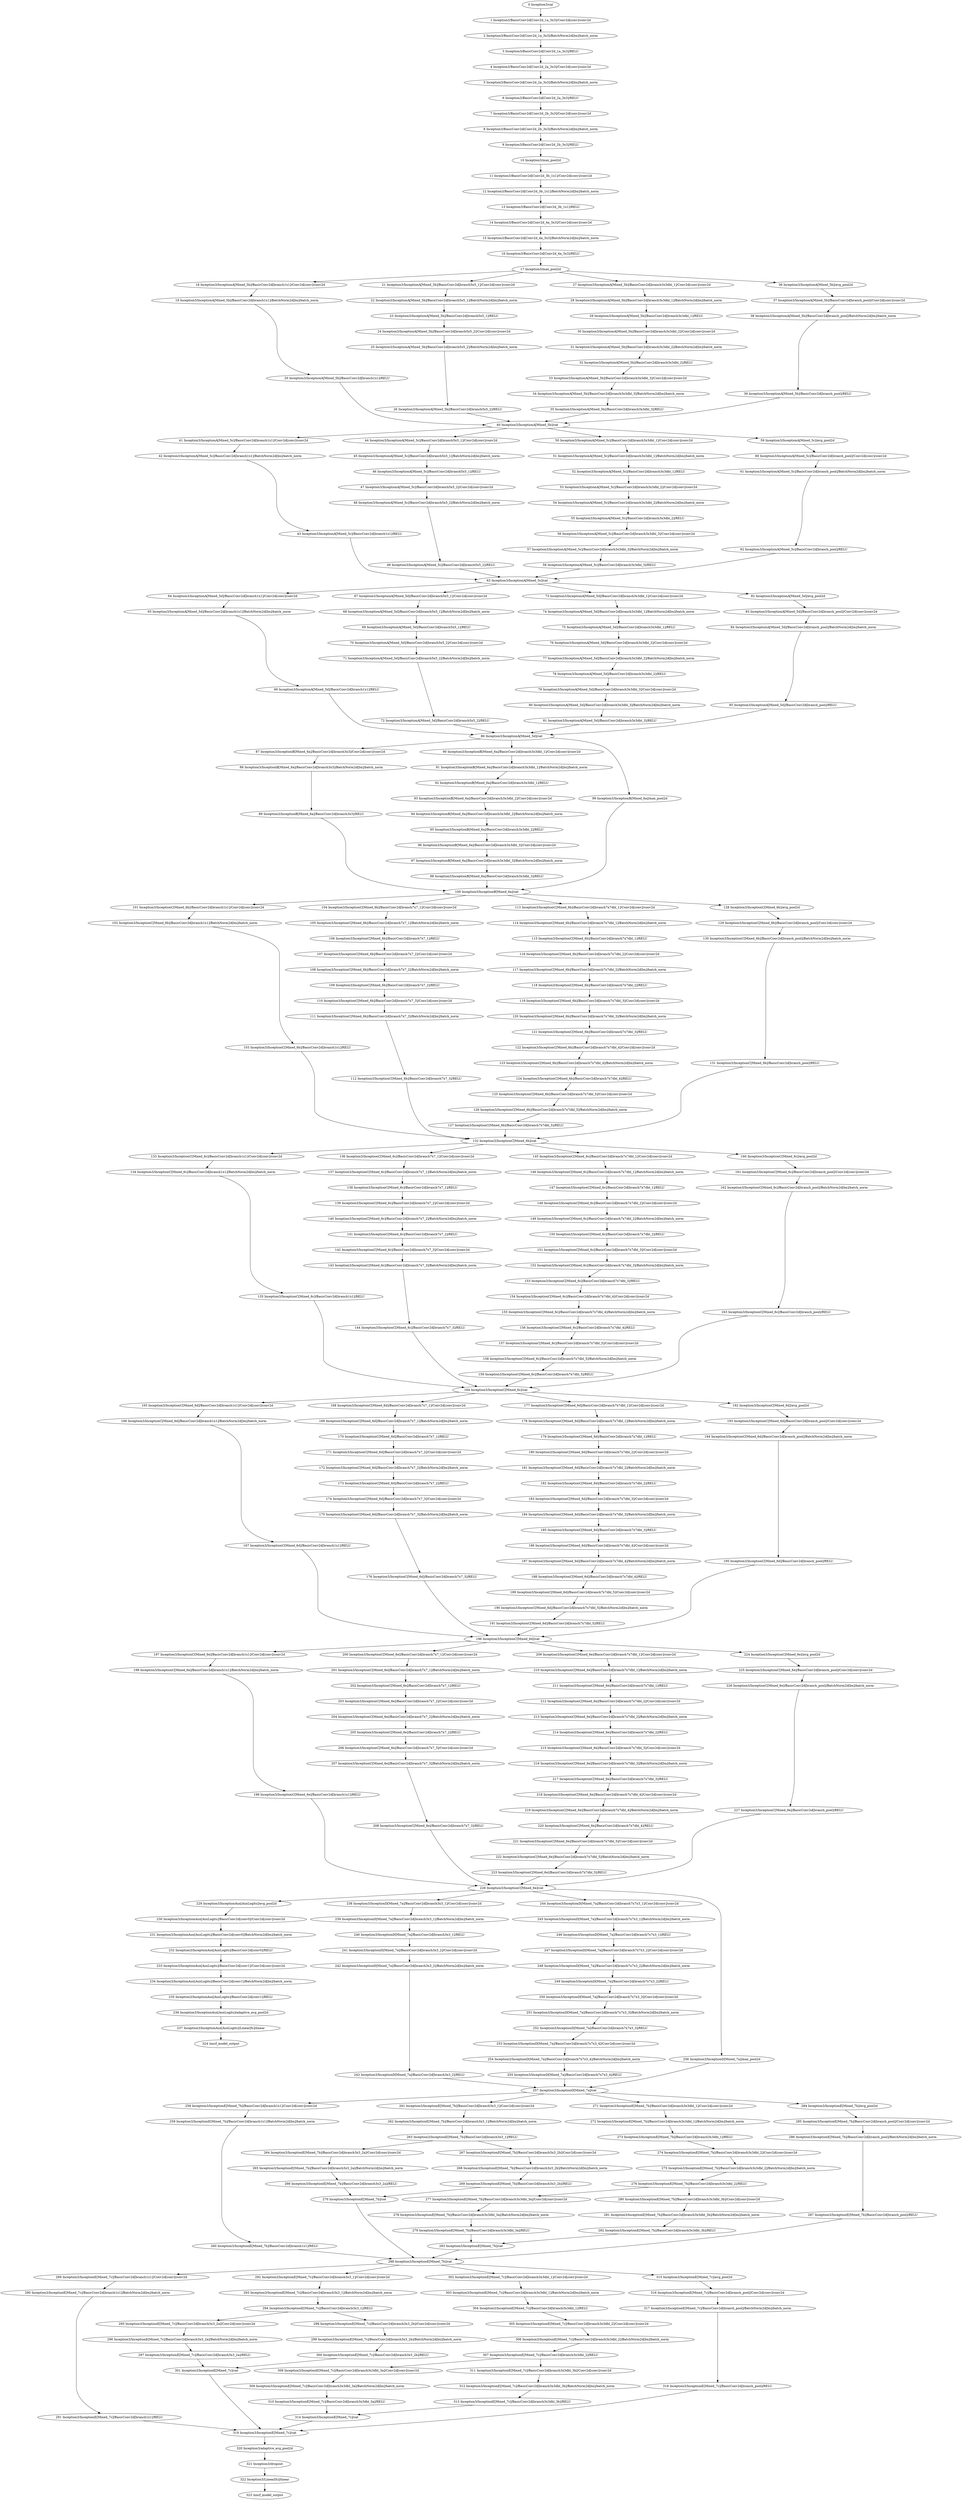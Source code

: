 strict digraph  {
"0 Inception3/cat" [id=0, scope=Inception3, type=cat];
"1 Inception3/BasicConv2d[Conv2d_1a_3x3]/Conv2d[conv]/conv2d" [id=1, scope="Inception3/BasicConv2d[Conv2d_1a_3x3]/Conv2d[conv]", type=conv2d];
"2 Inception3/BasicConv2d[Conv2d_1a_3x3]/BatchNorm2d[bn]/batch_norm" [id=2, scope="Inception3/BasicConv2d[Conv2d_1a_3x3]/BatchNorm2d[bn]", type=batch_norm];
"3 Inception3/BasicConv2d[Conv2d_1a_3x3]/RELU" [id=3, scope="Inception3/BasicConv2d[Conv2d_1a_3x3]", type=RELU];
"4 Inception3/BasicConv2d[Conv2d_2a_3x3]/Conv2d[conv]/conv2d" [id=4, scope="Inception3/BasicConv2d[Conv2d_2a_3x3]/Conv2d[conv]", type=conv2d];
"5 Inception3/BasicConv2d[Conv2d_2a_3x3]/BatchNorm2d[bn]/batch_norm" [id=5, scope="Inception3/BasicConv2d[Conv2d_2a_3x3]/BatchNorm2d[bn]", type=batch_norm];
"6 Inception3/BasicConv2d[Conv2d_2a_3x3]/RELU" [id=6, scope="Inception3/BasicConv2d[Conv2d_2a_3x3]", type=RELU];
"7 Inception3/BasicConv2d[Conv2d_2b_3x3]/Conv2d[conv]/conv2d" [id=7, scope="Inception3/BasicConv2d[Conv2d_2b_3x3]/Conv2d[conv]", type=conv2d];
"8 Inception3/BasicConv2d[Conv2d_2b_3x3]/BatchNorm2d[bn]/batch_norm" [id=8, scope="Inception3/BasicConv2d[Conv2d_2b_3x3]/BatchNorm2d[bn]", type=batch_norm];
"9 Inception3/BasicConv2d[Conv2d_2b_3x3]/RELU" [id=9, scope="Inception3/BasicConv2d[Conv2d_2b_3x3]", type=RELU];
"10 Inception3/max_pool2d" [id=10, scope=Inception3, type=max_pool2d];
"11 Inception3/BasicConv2d[Conv2d_3b_1x1]/Conv2d[conv]/conv2d" [id=11, scope="Inception3/BasicConv2d[Conv2d_3b_1x1]/Conv2d[conv]", type=conv2d];
"12 Inception3/BasicConv2d[Conv2d_3b_1x1]/BatchNorm2d[bn]/batch_norm" [id=12, scope="Inception3/BasicConv2d[Conv2d_3b_1x1]/BatchNorm2d[bn]", type=batch_norm];
"13 Inception3/BasicConv2d[Conv2d_3b_1x1]/RELU" [id=13, scope="Inception3/BasicConv2d[Conv2d_3b_1x1]", type=RELU];
"14 Inception3/BasicConv2d[Conv2d_4a_3x3]/Conv2d[conv]/conv2d" [id=14, scope="Inception3/BasicConv2d[Conv2d_4a_3x3]/Conv2d[conv]", type=conv2d];
"15 Inception3/BasicConv2d[Conv2d_4a_3x3]/BatchNorm2d[bn]/batch_norm" [id=15, scope="Inception3/BasicConv2d[Conv2d_4a_3x3]/BatchNorm2d[bn]", type=batch_norm];
"16 Inception3/BasicConv2d[Conv2d_4a_3x3]/RELU" [id=16, scope="Inception3/BasicConv2d[Conv2d_4a_3x3]", type=RELU];
"17 Inception3/max_pool2d" [id=17, scope=Inception3, type=max_pool2d];
"18 Inception3/InceptionA[Mixed_5b]/BasicConv2d[branch1x1]/Conv2d[conv]/conv2d" [id=18, scope="Inception3/InceptionA[Mixed_5b]/BasicConv2d[branch1x1]/Conv2d[conv]", type=conv2d];
"19 Inception3/InceptionA[Mixed_5b]/BasicConv2d[branch1x1]/BatchNorm2d[bn]/batch_norm" [id=19, scope="Inception3/InceptionA[Mixed_5b]/BasicConv2d[branch1x1]/BatchNorm2d[bn]", type=batch_norm];
"20 Inception3/InceptionA[Mixed_5b]/BasicConv2d[branch1x1]/RELU" [id=20, scope="Inception3/InceptionA[Mixed_5b]/BasicConv2d[branch1x1]", type=RELU];
"21 Inception3/InceptionA[Mixed_5b]/BasicConv2d[branch5x5_1]/Conv2d[conv]/conv2d" [id=21, scope="Inception3/InceptionA[Mixed_5b]/BasicConv2d[branch5x5_1]/Conv2d[conv]", type=conv2d];
"22 Inception3/InceptionA[Mixed_5b]/BasicConv2d[branch5x5_1]/BatchNorm2d[bn]/batch_norm" [id=22, scope="Inception3/InceptionA[Mixed_5b]/BasicConv2d[branch5x5_1]/BatchNorm2d[bn]", type=batch_norm];
"23 Inception3/InceptionA[Mixed_5b]/BasicConv2d[branch5x5_1]/RELU" [id=23, scope="Inception3/InceptionA[Mixed_5b]/BasicConv2d[branch5x5_1]", type=RELU];
"24 Inception3/InceptionA[Mixed_5b]/BasicConv2d[branch5x5_2]/Conv2d[conv]/conv2d" [id=24, scope="Inception3/InceptionA[Mixed_5b]/BasicConv2d[branch5x5_2]/Conv2d[conv]", type=conv2d];
"25 Inception3/InceptionA[Mixed_5b]/BasicConv2d[branch5x5_2]/BatchNorm2d[bn]/batch_norm" [id=25, scope="Inception3/InceptionA[Mixed_5b]/BasicConv2d[branch5x5_2]/BatchNorm2d[bn]", type=batch_norm];
"26 Inception3/InceptionA[Mixed_5b]/BasicConv2d[branch5x5_2]/RELU" [id=26, scope="Inception3/InceptionA[Mixed_5b]/BasicConv2d[branch5x5_2]", type=RELU];
"27 Inception3/InceptionA[Mixed_5b]/BasicConv2d[branch3x3dbl_1]/Conv2d[conv]/conv2d" [id=27, scope="Inception3/InceptionA[Mixed_5b]/BasicConv2d[branch3x3dbl_1]/Conv2d[conv]", type=conv2d];
"28 Inception3/InceptionA[Mixed_5b]/BasicConv2d[branch3x3dbl_1]/BatchNorm2d[bn]/batch_norm" [id=28, scope="Inception3/InceptionA[Mixed_5b]/BasicConv2d[branch3x3dbl_1]/BatchNorm2d[bn]", type=batch_norm];
"29 Inception3/InceptionA[Mixed_5b]/BasicConv2d[branch3x3dbl_1]/RELU" [id=29, scope="Inception3/InceptionA[Mixed_5b]/BasicConv2d[branch3x3dbl_1]", type=RELU];
"30 Inception3/InceptionA[Mixed_5b]/BasicConv2d[branch3x3dbl_2]/Conv2d[conv]/conv2d" [id=30, scope="Inception3/InceptionA[Mixed_5b]/BasicConv2d[branch3x3dbl_2]/Conv2d[conv]", type=conv2d];
"31 Inception3/InceptionA[Mixed_5b]/BasicConv2d[branch3x3dbl_2]/BatchNorm2d[bn]/batch_norm" [id=31, scope="Inception3/InceptionA[Mixed_5b]/BasicConv2d[branch3x3dbl_2]/BatchNorm2d[bn]", type=batch_norm];
"32 Inception3/InceptionA[Mixed_5b]/BasicConv2d[branch3x3dbl_2]/RELU" [id=32, scope="Inception3/InceptionA[Mixed_5b]/BasicConv2d[branch3x3dbl_2]", type=RELU];
"33 Inception3/InceptionA[Mixed_5b]/BasicConv2d[branch3x3dbl_3]/Conv2d[conv]/conv2d" [id=33, scope="Inception3/InceptionA[Mixed_5b]/BasicConv2d[branch3x3dbl_3]/Conv2d[conv]", type=conv2d];
"34 Inception3/InceptionA[Mixed_5b]/BasicConv2d[branch3x3dbl_3]/BatchNorm2d[bn]/batch_norm" [id=34, scope="Inception3/InceptionA[Mixed_5b]/BasicConv2d[branch3x3dbl_3]/BatchNorm2d[bn]", type=batch_norm];
"35 Inception3/InceptionA[Mixed_5b]/BasicConv2d[branch3x3dbl_3]/RELU" [id=35, scope="Inception3/InceptionA[Mixed_5b]/BasicConv2d[branch3x3dbl_3]", type=RELU];
"36 Inception3/InceptionA[Mixed_5b]/avg_pool2d" [id=36, scope="Inception3/InceptionA[Mixed_5b]", type=avg_pool2d];
"37 Inception3/InceptionA[Mixed_5b]/BasicConv2d[branch_pool]/Conv2d[conv]/conv2d" [id=37, scope="Inception3/InceptionA[Mixed_5b]/BasicConv2d[branch_pool]/Conv2d[conv]", type=conv2d];
"38 Inception3/InceptionA[Mixed_5b]/BasicConv2d[branch_pool]/BatchNorm2d[bn]/batch_norm" [id=38, scope="Inception3/InceptionA[Mixed_5b]/BasicConv2d[branch_pool]/BatchNorm2d[bn]", type=batch_norm];
"39 Inception3/InceptionA[Mixed_5b]/BasicConv2d[branch_pool]/RELU" [id=39, scope="Inception3/InceptionA[Mixed_5b]/BasicConv2d[branch_pool]", type=RELU];
"40 Inception3/InceptionA[Mixed_5b]/cat" [id=40, scope="Inception3/InceptionA[Mixed_5b]", type=cat];
"41 Inception3/InceptionA[Mixed_5c]/BasicConv2d[branch1x1]/Conv2d[conv]/conv2d" [id=41, scope="Inception3/InceptionA[Mixed_5c]/BasicConv2d[branch1x1]/Conv2d[conv]", type=conv2d];
"42 Inception3/InceptionA[Mixed_5c]/BasicConv2d[branch1x1]/BatchNorm2d[bn]/batch_norm" [id=42, scope="Inception3/InceptionA[Mixed_5c]/BasicConv2d[branch1x1]/BatchNorm2d[bn]", type=batch_norm];
"43 Inception3/InceptionA[Mixed_5c]/BasicConv2d[branch1x1]/RELU" [id=43, scope="Inception3/InceptionA[Mixed_5c]/BasicConv2d[branch1x1]", type=RELU];
"44 Inception3/InceptionA[Mixed_5c]/BasicConv2d[branch5x5_1]/Conv2d[conv]/conv2d" [id=44, scope="Inception3/InceptionA[Mixed_5c]/BasicConv2d[branch5x5_1]/Conv2d[conv]", type=conv2d];
"45 Inception3/InceptionA[Mixed_5c]/BasicConv2d[branch5x5_1]/BatchNorm2d[bn]/batch_norm" [id=45, scope="Inception3/InceptionA[Mixed_5c]/BasicConv2d[branch5x5_1]/BatchNorm2d[bn]", type=batch_norm];
"46 Inception3/InceptionA[Mixed_5c]/BasicConv2d[branch5x5_1]/RELU" [id=46, scope="Inception3/InceptionA[Mixed_5c]/BasicConv2d[branch5x5_1]", type=RELU];
"47 Inception3/InceptionA[Mixed_5c]/BasicConv2d[branch5x5_2]/Conv2d[conv]/conv2d" [id=47, scope="Inception3/InceptionA[Mixed_5c]/BasicConv2d[branch5x5_2]/Conv2d[conv]", type=conv2d];
"48 Inception3/InceptionA[Mixed_5c]/BasicConv2d[branch5x5_2]/BatchNorm2d[bn]/batch_norm" [id=48, scope="Inception3/InceptionA[Mixed_5c]/BasicConv2d[branch5x5_2]/BatchNorm2d[bn]", type=batch_norm];
"49 Inception3/InceptionA[Mixed_5c]/BasicConv2d[branch5x5_2]/RELU" [id=49, scope="Inception3/InceptionA[Mixed_5c]/BasicConv2d[branch5x5_2]", type=RELU];
"50 Inception3/InceptionA[Mixed_5c]/BasicConv2d[branch3x3dbl_1]/Conv2d[conv]/conv2d" [id=50, scope="Inception3/InceptionA[Mixed_5c]/BasicConv2d[branch3x3dbl_1]/Conv2d[conv]", type=conv2d];
"51 Inception3/InceptionA[Mixed_5c]/BasicConv2d[branch3x3dbl_1]/BatchNorm2d[bn]/batch_norm" [id=51, scope="Inception3/InceptionA[Mixed_5c]/BasicConv2d[branch3x3dbl_1]/BatchNorm2d[bn]", type=batch_norm];
"52 Inception3/InceptionA[Mixed_5c]/BasicConv2d[branch3x3dbl_1]/RELU" [id=52, scope="Inception3/InceptionA[Mixed_5c]/BasicConv2d[branch3x3dbl_1]", type=RELU];
"53 Inception3/InceptionA[Mixed_5c]/BasicConv2d[branch3x3dbl_2]/Conv2d[conv]/conv2d" [id=53, scope="Inception3/InceptionA[Mixed_5c]/BasicConv2d[branch3x3dbl_2]/Conv2d[conv]", type=conv2d];
"54 Inception3/InceptionA[Mixed_5c]/BasicConv2d[branch3x3dbl_2]/BatchNorm2d[bn]/batch_norm" [id=54, scope="Inception3/InceptionA[Mixed_5c]/BasicConv2d[branch3x3dbl_2]/BatchNorm2d[bn]", type=batch_norm];
"55 Inception3/InceptionA[Mixed_5c]/BasicConv2d[branch3x3dbl_2]/RELU" [id=55, scope="Inception3/InceptionA[Mixed_5c]/BasicConv2d[branch3x3dbl_2]", type=RELU];
"56 Inception3/InceptionA[Mixed_5c]/BasicConv2d[branch3x3dbl_3]/Conv2d[conv]/conv2d" [id=56, scope="Inception3/InceptionA[Mixed_5c]/BasicConv2d[branch3x3dbl_3]/Conv2d[conv]", type=conv2d];
"57 Inception3/InceptionA[Mixed_5c]/BasicConv2d[branch3x3dbl_3]/BatchNorm2d[bn]/batch_norm" [id=57, scope="Inception3/InceptionA[Mixed_5c]/BasicConv2d[branch3x3dbl_3]/BatchNorm2d[bn]", type=batch_norm];
"58 Inception3/InceptionA[Mixed_5c]/BasicConv2d[branch3x3dbl_3]/RELU" [id=58, scope="Inception3/InceptionA[Mixed_5c]/BasicConv2d[branch3x3dbl_3]", type=RELU];
"59 Inception3/InceptionA[Mixed_5c]/avg_pool2d" [id=59, scope="Inception3/InceptionA[Mixed_5c]", type=avg_pool2d];
"60 Inception3/InceptionA[Mixed_5c]/BasicConv2d[branch_pool]/Conv2d[conv]/conv2d" [id=60, scope="Inception3/InceptionA[Mixed_5c]/BasicConv2d[branch_pool]/Conv2d[conv]", type=conv2d];
"61 Inception3/InceptionA[Mixed_5c]/BasicConv2d[branch_pool]/BatchNorm2d[bn]/batch_norm" [id=61, scope="Inception3/InceptionA[Mixed_5c]/BasicConv2d[branch_pool]/BatchNorm2d[bn]", type=batch_norm];
"62 Inception3/InceptionA[Mixed_5c]/BasicConv2d[branch_pool]/RELU" [id=62, scope="Inception3/InceptionA[Mixed_5c]/BasicConv2d[branch_pool]", type=RELU];
"63 Inception3/InceptionA[Mixed_5c]/cat" [id=63, scope="Inception3/InceptionA[Mixed_5c]", type=cat];
"64 Inception3/InceptionA[Mixed_5d]/BasicConv2d[branch1x1]/Conv2d[conv]/conv2d" [id=64, scope="Inception3/InceptionA[Mixed_5d]/BasicConv2d[branch1x1]/Conv2d[conv]", type=conv2d];
"65 Inception3/InceptionA[Mixed_5d]/BasicConv2d[branch1x1]/BatchNorm2d[bn]/batch_norm" [id=65, scope="Inception3/InceptionA[Mixed_5d]/BasicConv2d[branch1x1]/BatchNorm2d[bn]", type=batch_norm];
"66 Inception3/InceptionA[Mixed_5d]/BasicConv2d[branch1x1]/RELU" [id=66, scope="Inception3/InceptionA[Mixed_5d]/BasicConv2d[branch1x1]", type=RELU];
"67 Inception3/InceptionA[Mixed_5d]/BasicConv2d[branch5x5_1]/Conv2d[conv]/conv2d" [id=67, scope="Inception3/InceptionA[Mixed_5d]/BasicConv2d[branch5x5_1]/Conv2d[conv]", type=conv2d];
"68 Inception3/InceptionA[Mixed_5d]/BasicConv2d[branch5x5_1]/BatchNorm2d[bn]/batch_norm" [id=68, scope="Inception3/InceptionA[Mixed_5d]/BasicConv2d[branch5x5_1]/BatchNorm2d[bn]", type=batch_norm];
"69 Inception3/InceptionA[Mixed_5d]/BasicConv2d[branch5x5_1]/RELU" [id=69, scope="Inception3/InceptionA[Mixed_5d]/BasicConv2d[branch5x5_1]", type=RELU];
"70 Inception3/InceptionA[Mixed_5d]/BasicConv2d[branch5x5_2]/Conv2d[conv]/conv2d" [id=70, scope="Inception3/InceptionA[Mixed_5d]/BasicConv2d[branch5x5_2]/Conv2d[conv]", type=conv2d];
"71 Inception3/InceptionA[Mixed_5d]/BasicConv2d[branch5x5_2]/BatchNorm2d[bn]/batch_norm" [id=71, scope="Inception3/InceptionA[Mixed_5d]/BasicConv2d[branch5x5_2]/BatchNorm2d[bn]", type=batch_norm];
"72 Inception3/InceptionA[Mixed_5d]/BasicConv2d[branch5x5_2]/RELU" [id=72, scope="Inception3/InceptionA[Mixed_5d]/BasicConv2d[branch5x5_2]", type=RELU];
"73 Inception3/InceptionA[Mixed_5d]/BasicConv2d[branch3x3dbl_1]/Conv2d[conv]/conv2d" [id=73, scope="Inception3/InceptionA[Mixed_5d]/BasicConv2d[branch3x3dbl_1]/Conv2d[conv]", type=conv2d];
"74 Inception3/InceptionA[Mixed_5d]/BasicConv2d[branch3x3dbl_1]/BatchNorm2d[bn]/batch_norm" [id=74, scope="Inception3/InceptionA[Mixed_5d]/BasicConv2d[branch3x3dbl_1]/BatchNorm2d[bn]", type=batch_norm];
"75 Inception3/InceptionA[Mixed_5d]/BasicConv2d[branch3x3dbl_1]/RELU" [id=75, scope="Inception3/InceptionA[Mixed_5d]/BasicConv2d[branch3x3dbl_1]", type=RELU];
"76 Inception3/InceptionA[Mixed_5d]/BasicConv2d[branch3x3dbl_2]/Conv2d[conv]/conv2d" [id=76, scope="Inception3/InceptionA[Mixed_5d]/BasicConv2d[branch3x3dbl_2]/Conv2d[conv]", type=conv2d];
"77 Inception3/InceptionA[Mixed_5d]/BasicConv2d[branch3x3dbl_2]/BatchNorm2d[bn]/batch_norm" [id=77, scope="Inception3/InceptionA[Mixed_5d]/BasicConv2d[branch3x3dbl_2]/BatchNorm2d[bn]", type=batch_norm];
"78 Inception3/InceptionA[Mixed_5d]/BasicConv2d[branch3x3dbl_2]/RELU" [id=78, scope="Inception3/InceptionA[Mixed_5d]/BasicConv2d[branch3x3dbl_2]", type=RELU];
"79 Inception3/InceptionA[Mixed_5d]/BasicConv2d[branch3x3dbl_3]/Conv2d[conv]/conv2d" [id=79, scope="Inception3/InceptionA[Mixed_5d]/BasicConv2d[branch3x3dbl_3]/Conv2d[conv]", type=conv2d];
"80 Inception3/InceptionA[Mixed_5d]/BasicConv2d[branch3x3dbl_3]/BatchNorm2d[bn]/batch_norm" [id=80, scope="Inception3/InceptionA[Mixed_5d]/BasicConv2d[branch3x3dbl_3]/BatchNorm2d[bn]", type=batch_norm];
"81 Inception3/InceptionA[Mixed_5d]/BasicConv2d[branch3x3dbl_3]/RELU" [id=81, scope="Inception3/InceptionA[Mixed_5d]/BasicConv2d[branch3x3dbl_3]", type=RELU];
"82 Inception3/InceptionA[Mixed_5d]/avg_pool2d" [id=82, scope="Inception3/InceptionA[Mixed_5d]", type=avg_pool2d];
"83 Inception3/InceptionA[Mixed_5d]/BasicConv2d[branch_pool]/Conv2d[conv]/conv2d" [id=83, scope="Inception3/InceptionA[Mixed_5d]/BasicConv2d[branch_pool]/Conv2d[conv]", type=conv2d];
"84 Inception3/InceptionA[Mixed_5d]/BasicConv2d[branch_pool]/BatchNorm2d[bn]/batch_norm" [id=84, scope="Inception3/InceptionA[Mixed_5d]/BasicConv2d[branch_pool]/BatchNorm2d[bn]", type=batch_norm];
"85 Inception3/InceptionA[Mixed_5d]/BasicConv2d[branch_pool]/RELU" [id=85, scope="Inception3/InceptionA[Mixed_5d]/BasicConv2d[branch_pool]", type=RELU];
"86 Inception3/InceptionA[Mixed_5d]/cat" [id=86, scope="Inception3/InceptionA[Mixed_5d]", type=cat];
"87 Inception3/InceptionB[Mixed_6a]/BasicConv2d[branch3x3]/Conv2d[conv]/conv2d" [id=87, scope="Inception3/InceptionB[Mixed_6a]/BasicConv2d[branch3x3]/Conv2d[conv]", type=conv2d];
"88 Inception3/InceptionB[Mixed_6a]/BasicConv2d[branch3x3]/BatchNorm2d[bn]/batch_norm" [id=88, scope="Inception3/InceptionB[Mixed_6a]/BasicConv2d[branch3x3]/BatchNorm2d[bn]", type=batch_norm];
"89 Inception3/InceptionB[Mixed_6a]/BasicConv2d[branch3x3]/RELU" [id=89, scope="Inception3/InceptionB[Mixed_6a]/BasicConv2d[branch3x3]", type=RELU];
"90 Inception3/InceptionB[Mixed_6a]/BasicConv2d[branch3x3dbl_1]/Conv2d[conv]/conv2d" [id=90, scope="Inception3/InceptionB[Mixed_6a]/BasicConv2d[branch3x3dbl_1]/Conv2d[conv]", type=conv2d];
"91 Inception3/InceptionB[Mixed_6a]/BasicConv2d[branch3x3dbl_1]/BatchNorm2d[bn]/batch_norm" [id=91, scope="Inception3/InceptionB[Mixed_6a]/BasicConv2d[branch3x3dbl_1]/BatchNorm2d[bn]", type=batch_norm];
"92 Inception3/InceptionB[Mixed_6a]/BasicConv2d[branch3x3dbl_1]/RELU" [id=92, scope="Inception3/InceptionB[Mixed_6a]/BasicConv2d[branch3x3dbl_1]", type=RELU];
"93 Inception3/InceptionB[Mixed_6a]/BasicConv2d[branch3x3dbl_2]/Conv2d[conv]/conv2d" [id=93, scope="Inception3/InceptionB[Mixed_6a]/BasicConv2d[branch3x3dbl_2]/Conv2d[conv]", type=conv2d];
"94 Inception3/InceptionB[Mixed_6a]/BasicConv2d[branch3x3dbl_2]/BatchNorm2d[bn]/batch_norm" [id=94, scope="Inception3/InceptionB[Mixed_6a]/BasicConv2d[branch3x3dbl_2]/BatchNorm2d[bn]", type=batch_norm];
"95 Inception3/InceptionB[Mixed_6a]/BasicConv2d[branch3x3dbl_2]/RELU" [id=95, scope="Inception3/InceptionB[Mixed_6a]/BasicConv2d[branch3x3dbl_2]", type=RELU];
"96 Inception3/InceptionB[Mixed_6a]/BasicConv2d[branch3x3dbl_3]/Conv2d[conv]/conv2d" [id=96, scope="Inception3/InceptionB[Mixed_6a]/BasicConv2d[branch3x3dbl_3]/Conv2d[conv]", type=conv2d];
"97 Inception3/InceptionB[Mixed_6a]/BasicConv2d[branch3x3dbl_3]/BatchNorm2d[bn]/batch_norm" [id=97, scope="Inception3/InceptionB[Mixed_6a]/BasicConv2d[branch3x3dbl_3]/BatchNorm2d[bn]", type=batch_norm];
"98 Inception3/InceptionB[Mixed_6a]/BasicConv2d[branch3x3dbl_3]/RELU" [id=98, scope="Inception3/InceptionB[Mixed_6a]/BasicConv2d[branch3x3dbl_3]", type=RELU];
"99 Inception3/InceptionB[Mixed_6a]/max_pool2d" [id=99, scope="Inception3/InceptionB[Mixed_6a]", type=max_pool2d];
"100 Inception3/InceptionB[Mixed_6a]/cat" [id=100, scope="Inception3/InceptionB[Mixed_6a]", type=cat];
"101 Inception3/InceptionC[Mixed_6b]/BasicConv2d[branch1x1]/Conv2d[conv]/conv2d" [id=101, scope="Inception3/InceptionC[Mixed_6b]/BasicConv2d[branch1x1]/Conv2d[conv]", type=conv2d];
"102 Inception3/InceptionC[Mixed_6b]/BasicConv2d[branch1x1]/BatchNorm2d[bn]/batch_norm" [id=102, scope="Inception3/InceptionC[Mixed_6b]/BasicConv2d[branch1x1]/BatchNorm2d[bn]", type=batch_norm];
"103 Inception3/InceptionC[Mixed_6b]/BasicConv2d[branch1x1]/RELU" [id=103, scope="Inception3/InceptionC[Mixed_6b]/BasicConv2d[branch1x1]", type=RELU];
"104 Inception3/InceptionC[Mixed_6b]/BasicConv2d[branch7x7_1]/Conv2d[conv]/conv2d" [id=104, scope="Inception3/InceptionC[Mixed_6b]/BasicConv2d[branch7x7_1]/Conv2d[conv]", type=conv2d];
"105 Inception3/InceptionC[Mixed_6b]/BasicConv2d[branch7x7_1]/BatchNorm2d[bn]/batch_norm" [id=105, scope="Inception3/InceptionC[Mixed_6b]/BasicConv2d[branch7x7_1]/BatchNorm2d[bn]", type=batch_norm];
"106 Inception3/InceptionC[Mixed_6b]/BasicConv2d[branch7x7_1]/RELU" [id=106, scope="Inception3/InceptionC[Mixed_6b]/BasicConv2d[branch7x7_1]", type=RELU];
"107 Inception3/InceptionC[Mixed_6b]/BasicConv2d[branch7x7_2]/Conv2d[conv]/conv2d" [id=107, scope="Inception3/InceptionC[Mixed_6b]/BasicConv2d[branch7x7_2]/Conv2d[conv]", type=conv2d];
"108 Inception3/InceptionC[Mixed_6b]/BasicConv2d[branch7x7_2]/BatchNorm2d[bn]/batch_norm" [id=108, scope="Inception3/InceptionC[Mixed_6b]/BasicConv2d[branch7x7_2]/BatchNorm2d[bn]", type=batch_norm];
"109 Inception3/InceptionC[Mixed_6b]/BasicConv2d[branch7x7_2]/RELU" [id=109, scope="Inception3/InceptionC[Mixed_6b]/BasicConv2d[branch7x7_2]", type=RELU];
"110 Inception3/InceptionC[Mixed_6b]/BasicConv2d[branch7x7_3]/Conv2d[conv]/conv2d" [id=110, scope="Inception3/InceptionC[Mixed_6b]/BasicConv2d[branch7x7_3]/Conv2d[conv]", type=conv2d];
"111 Inception3/InceptionC[Mixed_6b]/BasicConv2d[branch7x7_3]/BatchNorm2d[bn]/batch_norm" [id=111, scope="Inception3/InceptionC[Mixed_6b]/BasicConv2d[branch7x7_3]/BatchNorm2d[bn]", type=batch_norm];
"112 Inception3/InceptionC[Mixed_6b]/BasicConv2d[branch7x7_3]/RELU" [id=112, scope="Inception3/InceptionC[Mixed_6b]/BasicConv2d[branch7x7_3]", type=RELU];
"113 Inception3/InceptionC[Mixed_6b]/BasicConv2d[branch7x7dbl_1]/Conv2d[conv]/conv2d" [id=113, scope="Inception3/InceptionC[Mixed_6b]/BasicConv2d[branch7x7dbl_1]/Conv2d[conv]", type=conv2d];
"114 Inception3/InceptionC[Mixed_6b]/BasicConv2d[branch7x7dbl_1]/BatchNorm2d[bn]/batch_norm" [id=114, scope="Inception3/InceptionC[Mixed_6b]/BasicConv2d[branch7x7dbl_1]/BatchNorm2d[bn]", type=batch_norm];
"115 Inception3/InceptionC[Mixed_6b]/BasicConv2d[branch7x7dbl_1]/RELU" [id=115, scope="Inception3/InceptionC[Mixed_6b]/BasicConv2d[branch7x7dbl_1]", type=RELU];
"116 Inception3/InceptionC[Mixed_6b]/BasicConv2d[branch7x7dbl_2]/Conv2d[conv]/conv2d" [id=116, scope="Inception3/InceptionC[Mixed_6b]/BasicConv2d[branch7x7dbl_2]/Conv2d[conv]", type=conv2d];
"117 Inception3/InceptionC[Mixed_6b]/BasicConv2d[branch7x7dbl_2]/BatchNorm2d[bn]/batch_norm" [id=117, scope="Inception3/InceptionC[Mixed_6b]/BasicConv2d[branch7x7dbl_2]/BatchNorm2d[bn]", type=batch_norm];
"118 Inception3/InceptionC[Mixed_6b]/BasicConv2d[branch7x7dbl_2]/RELU" [id=118, scope="Inception3/InceptionC[Mixed_6b]/BasicConv2d[branch7x7dbl_2]", type=RELU];
"119 Inception3/InceptionC[Mixed_6b]/BasicConv2d[branch7x7dbl_3]/Conv2d[conv]/conv2d" [id=119, scope="Inception3/InceptionC[Mixed_6b]/BasicConv2d[branch7x7dbl_3]/Conv2d[conv]", type=conv2d];
"120 Inception3/InceptionC[Mixed_6b]/BasicConv2d[branch7x7dbl_3]/BatchNorm2d[bn]/batch_norm" [id=120, scope="Inception3/InceptionC[Mixed_6b]/BasicConv2d[branch7x7dbl_3]/BatchNorm2d[bn]", type=batch_norm];
"121 Inception3/InceptionC[Mixed_6b]/BasicConv2d[branch7x7dbl_3]/RELU" [id=121, scope="Inception3/InceptionC[Mixed_6b]/BasicConv2d[branch7x7dbl_3]", type=RELU];
"122 Inception3/InceptionC[Mixed_6b]/BasicConv2d[branch7x7dbl_4]/Conv2d[conv]/conv2d" [id=122, scope="Inception3/InceptionC[Mixed_6b]/BasicConv2d[branch7x7dbl_4]/Conv2d[conv]", type=conv2d];
"123 Inception3/InceptionC[Mixed_6b]/BasicConv2d[branch7x7dbl_4]/BatchNorm2d[bn]/batch_norm" [id=123, scope="Inception3/InceptionC[Mixed_6b]/BasicConv2d[branch7x7dbl_4]/BatchNorm2d[bn]", type=batch_norm];
"124 Inception3/InceptionC[Mixed_6b]/BasicConv2d[branch7x7dbl_4]/RELU" [id=124, scope="Inception3/InceptionC[Mixed_6b]/BasicConv2d[branch7x7dbl_4]", type=RELU];
"125 Inception3/InceptionC[Mixed_6b]/BasicConv2d[branch7x7dbl_5]/Conv2d[conv]/conv2d" [id=125, scope="Inception3/InceptionC[Mixed_6b]/BasicConv2d[branch7x7dbl_5]/Conv2d[conv]", type=conv2d];
"126 Inception3/InceptionC[Mixed_6b]/BasicConv2d[branch7x7dbl_5]/BatchNorm2d[bn]/batch_norm" [id=126, scope="Inception3/InceptionC[Mixed_6b]/BasicConv2d[branch7x7dbl_5]/BatchNorm2d[bn]", type=batch_norm];
"127 Inception3/InceptionC[Mixed_6b]/BasicConv2d[branch7x7dbl_5]/RELU" [id=127, scope="Inception3/InceptionC[Mixed_6b]/BasicConv2d[branch7x7dbl_5]", type=RELU];
"128 Inception3/InceptionC[Mixed_6b]/avg_pool2d" [id=128, scope="Inception3/InceptionC[Mixed_6b]", type=avg_pool2d];
"129 Inception3/InceptionC[Mixed_6b]/BasicConv2d[branch_pool]/Conv2d[conv]/conv2d" [id=129, scope="Inception3/InceptionC[Mixed_6b]/BasicConv2d[branch_pool]/Conv2d[conv]", type=conv2d];
"130 Inception3/InceptionC[Mixed_6b]/BasicConv2d[branch_pool]/BatchNorm2d[bn]/batch_norm" [id=130, scope="Inception3/InceptionC[Mixed_6b]/BasicConv2d[branch_pool]/BatchNorm2d[bn]", type=batch_norm];
"131 Inception3/InceptionC[Mixed_6b]/BasicConv2d[branch_pool]/RELU" [id=131, scope="Inception3/InceptionC[Mixed_6b]/BasicConv2d[branch_pool]", type=RELU];
"132 Inception3/InceptionC[Mixed_6b]/cat" [id=132, scope="Inception3/InceptionC[Mixed_6b]", type=cat];
"133 Inception3/InceptionC[Mixed_6c]/BasicConv2d[branch1x1]/Conv2d[conv]/conv2d" [id=133, scope="Inception3/InceptionC[Mixed_6c]/BasicConv2d[branch1x1]/Conv2d[conv]", type=conv2d];
"134 Inception3/InceptionC[Mixed_6c]/BasicConv2d[branch1x1]/BatchNorm2d[bn]/batch_norm" [id=134, scope="Inception3/InceptionC[Mixed_6c]/BasicConv2d[branch1x1]/BatchNorm2d[bn]", type=batch_norm];
"135 Inception3/InceptionC[Mixed_6c]/BasicConv2d[branch1x1]/RELU" [id=135, scope="Inception3/InceptionC[Mixed_6c]/BasicConv2d[branch1x1]", type=RELU];
"136 Inception3/InceptionC[Mixed_6c]/BasicConv2d[branch7x7_1]/Conv2d[conv]/conv2d" [id=136, scope="Inception3/InceptionC[Mixed_6c]/BasicConv2d[branch7x7_1]/Conv2d[conv]", type=conv2d];
"137 Inception3/InceptionC[Mixed_6c]/BasicConv2d[branch7x7_1]/BatchNorm2d[bn]/batch_norm" [id=137, scope="Inception3/InceptionC[Mixed_6c]/BasicConv2d[branch7x7_1]/BatchNorm2d[bn]", type=batch_norm];
"138 Inception3/InceptionC[Mixed_6c]/BasicConv2d[branch7x7_1]/RELU" [id=138, scope="Inception3/InceptionC[Mixed_6c]/BasicConv2d[branch7x7_1]", type=RELU];
"139 Inception3/InceptionC[Mixed_6c]/BasicConv2d[branch7x7_2]/Conv2d[conv]/conv2d" [id=139, scope="Inception3/InceptionC[Mixed_6c]/BasicConv2d[branch7x7_2]/Conv2d[conv]", type=conv2d];
"140 Inception3/InceptionC[Mixed_6c]/BasicConv2d[branch7x7_2]/BatchNorm2d[bn]/batch_norm" [id=140, scope="Inception3/InceptionC[Mixed_6c]/BasicConv2d[branch7x7_2]/BatchNorm2d[bn]", type=batch_norm];
"141 Inception3/InceptionC[Mixed_6c]/BasicConv2d[branch7x7_2]/RELU" [id=141, scope="Inception3/InceptionC[Mixed_6c]/BasicConv2d[branch7x7_2]", type=RELU];
"142 Inception3/InceptionC[Mixed_6c]/BasicConv2d[branch7x7_3]/Conv2d[conv]/conv2d" [id=142, scope="Inception3/InceptionC[Mixed_6c]/BasicConv2d[branch7x7_3]/Conv2d[conv]", type=conv2d];
"143 Inception3/InceptionC[Mixed_6c]/BasicConv2d[branch7x7_3]/BatchNorm2d[bn]/batch_norm" [id=143, scope="Inception3/InceptionC[Mixed_6c]/BasicConv2d[branch7x7_3]/BatchNorm2d[bn]", type=batch_norm];
"144 Inception3/InceptionC[Mixed_6c]/BasicConv2d[branch7x7_3]/RELU" [id=144, scope="Inception3/InceptionC[Mixed_6c]/BasicConv2d[branch7x7_3]", type=RELU];
"145 Inception3/InceptionC[Mixed_6c]/BasicConv2d[branch7x7dbl_1]/Conv2d[conv]/conv2d" [id=145, scope="Inception3/InceptionC[Mixed_6c]/BasicConv2d[branch7x7dbl_1]/Conv2d[conv]", type=conv2d];
"146 Inception3/InceptionC[Mixed_6c]/BasicConv2d[branch7x7dbl_1]/BatchNorm2d[bn]/batch_norm" [id=146, scope="Inception3/InceptionC[Mixed_6c]/BasicConv2d[branch7x7dbl_1]/BatchNorm2d[bn]", type=batch_norm];
"147 Inception3/InceptionC[Mixed_6c]/BasicConv2d[branch7x7dbl_1]/RELU" [id=147, scope="Inception3/InceptionC[Mixed_6c]/BasicConv2d[branch7x7dbl_1]", type=RELU];
"148 Inception3/InceptionC[Mixed_6c]/BasicConv2d[branch7x7dbl_2]/Conv2d[conv]/conv2d" [id=148, scope="Inception3/InceptionC[Mixed_6c]/BasicConv2d[branch7x7dbl_2]/Conv2d[conv]", type=conv2d];
"149 Inception3/InceptionC[Mixed_6c]/BasicConv2d[branch7x7dbl_2]/BatchNorm2d[bn]/batch_norm" [id=149, scope="Inception3/InceptionC[Mixed_6c]/BasicConv2d[branch7x7dbl_2]/BatchNorm2d[bn]", type=batch_norm];
"150 Inception3/InceptionC[Mixed_6c]/BasicConv2d[branch7x7dbl_2]/RELU" [id=150, scope="Inception3/InceptionC[Mixed_6c]/BasicConv2d[branch7x7dbl_2]", type=RELU];
"151 Inception3/InceptionC[Mixed_6c]/BasicConv2d[branch7x7dbl_3]/Conv2d[conv]/conv2d" [id=151, scope="Inception3/InceptionC[Mixed_6c]/BasicConv2d[branch7x7dbl_3]/Conv2d[conv]", type=conv2d];
"152 Inception3/InceptionC[Mixed_6c]/BasicConv2d[branch7x7dbl_3]/BatchNorm2d[bn]/batch_norm" [id=152, scope="Inception3/InceptionC[Mixed_6c]/BasicConv2d[branch7x7dbl_3]/BatchNorm2d[bn]", type=batch_norm];
"153 Inception3/InceptionC[Mixed_6c]/BasicConv2d[branch7x7dbl_3]/RELU" [id=153, scope="Inception3/InceptionC[Mixed_6c]/BasicConv2d[branch7x7dbl_3]", type=RELU];
"154 Inception3/InceptionC[Mixed_6c]/BasicConv2d[branch7x7dbl_4]/Conv2d[conv]/conv2d" [id=154, scope="Inception3/InceptionC[Mixed_6c]/BasicConv2d[branch7x7dbl_4]/Conv2d[conv]", type=conv2d];
"155 Inception3/InceptionC[Mixed_6c]/BasicConv2d[branch7x7dbl_4]/BatchNorm2d[bn]/batch_norm" [id=155, scope="Inception3/InceptionC[Mixed_6c]/BasicConv2d[branch7x7dbl_4]/BatchNorm2d[bn]", type=batch_norm];
"156 Inception3/InceptionC[Mixed_6c]/BasicConv2d[branch7x7dbl_4]/RELU" [id=156, scope="Inception3/InceptionC[Mixed_6c]/BasicConv2d[branch7x7dbl_4]", type=RELU];
"157 Inception3/InceptionC[Mixed_6c]/BasicConv2d[branch7x7dbl_5]/Conv2d[conv]/conv2d" [id=157, scope="Inception3/InceptionC[Mixed_6c]/BasicConv2d[branch7x7dbl_5]/Conv2d[conv]", type=conv2d];
"158 Inception3/InceptionC[Mixed_6c]/BasicConv2d[branch7x7dbl_5]/BatchNorm2d[bn]/batch_norm" [id=158, scope="Inception3/InceptionC[Mixed_6c]/BasicConv2d[branch7x7dbl_5]/BatchNorm2d[bn]", type=batch_norm];
"159 Inception3/InceptionC[Mixed_6c]/BasicConv2d[branch7x7dbl_5]/RELU" [id=159, scope="Inception3/InceptionC[Mixed_6c]/BasicConv2d[branch7x7dbl_5]", type=RELU];
"160 Inception3/InceptionC[Mixed_6c]/avg_pool2d" [id=160, scope="Inception3/InceptionC[Mixed_6c]", type=avg_pool2d];
"161 Inception3/InceptionC[Mixed_6c]/BasicConv2d[branch_pool]/Conv2d[conv]/conv2d" [id=161, scope="Inception3/InceptionC[Mixed_6c]/BasicConv2d[branch_pool]/Conv2d[conv]", type=conv2d];
"162 Inception3/InceptionC[Mixed_6c]/BasicConv2d[branch_pool]/BatchNorm2d[bn]/batch_norm" [id=162, scope="Inception3/InceptionC[Mixed_6c]/BasicConv2d[branch_pool]/BatchNorm2d[bn]", type=batch_norm];
"163 Inception3/InceptionC[Mixed_6c]/BasicConv2d[branch_pool]/RELU" [id=163, scope="Inception3/InceptionC[Mixed_6c]/BasicConv2d[branch_pool]", type=RELU];
"164 Inception3/InceptionC[Mixed_6c]/cat" [id=164, scope="Inception3/InceptionC[Mixed_6c]", type=cat];
"165 Inception3/InceptionC[Mixed_6d]/BasicConv2d[branch1x1]/Conv2d[conv]/conv2d" [id=165, scope="Inception3/InceptionC[Mixed_6d]/BasicConv2d[branch1x1]/Conv2d[conv]", type=conv2d];
"166 Inception3/InceptionC[Mixed_6d]/BasicConv2d[branch1x1]/BatchNorm2d[bn]/batch_norm" [id=166, scope="Inception3/InceptionC[Mixed_6d]/BasicConv2d[branch1x1]/BatchNorm2d[bn]", type=batch_norm];
"167 Inception3/InceptionC[Mixed_6d]/BasicConv2d[branch1x1]/RELU" [id=167, scope="Inception3/InceptionC[Mixed_6d]/BasicConv2d[branch1x1]", type=RELU];
"168 Inception3/InceptionC[Mixed_6d]/BasicConv2d[branch7x7_1]/Conv2d[conv]/conv2d" [id=168, scope="Inception3/InceptionC[Mixed_6d]/BasicConv2d[branch7x7_1]/Conv2d[conv]", type=conv2d];
"169 Inception3/InceptionC[Mixed_6d]/BasicConv2d[branch7x7_1]/BatchNorm2d[bn]/batch_norm" [id=169, scope="Inception3/InceptionC[Mixed_6d]/BasicConv2d[branch7x7_1]/BatchNorm2d[bn]", type=batch_norm];
"170 Inception3/InceptionC[Mixed_6d]/BasicConv2d[branch7x7_1]/RELU" [id=170, scope="Inception3/InceptionC[Mixed_6d]/BasicConv2d[branch7x7_1]", type=RELU];
"171 Inception3/InceptionC[Mixed_6d]/BasicConv2d[branch7x7_2]/Conv2d[conv]/conv2d" [id=171, scope="Inception3/InceptionC[Mixed_6d]/BasicConv2d[branch7x7_2]/Conv2d[conv]", type=conv2d];
"172 Inception3/InceptionC[Mixed_6d]/BasicConv2d[branch7x7_2]/BatchNorm2d[bn]/batch_norm" [id=172, scope="Inception3/InceptionC[Mixed_6d]/BasicConv2d[branch7x7_2]/BatchNorm2d[bn]", type=batch_norm];
"173 Inception3/InceptionC[Mixed_6d]/BasicConv2d[branch7x7_2]/RELU" [id=173, scope="Inception3/InceptionC[Mixed_6d]/BasicConv2d[branch7x7_2]", type=RELU];
"174 Inception3/InceptionC[Mixed_6d]/BasicConv2d[branch7x7_3]/Conv2d[conv]/conv2d" [id=174, scope="Inception3/InceptionC[Mixed_6d]/BasicConv2d[branch7x7_3]/Conv2d[conv]", type=conv2d];
"175 Inception3/InceptionC[Mixed_6d]/BasicConv2d[branch7x7_3]/BatchNorm2d[bn]/batch_norm" [id=175, scope="Inception3/InceptionC[Mixed_6d]/BasicConv2d[branch7x7_3]/BatchNorm2d[bn]", type=batch_norm];
"176 Inception3/InceptionC[Mixed_6d]/BasicConv2d[branch7x7_3]/RELU" [id=176, scope="Inception3/InceptionC[Mixed_6d]/BasicConv2d[branch7x7_3]", type=RELU];
"177 Inception3/InceptionC[Mixed_6d]/BasicConv2d[branch7x7dbl_1]/Conv2d[conv]/conv2d" [id=177, scope="Inception3/InceptionC[Mixed_6d]/BasicConv2d[branch7x7dbl_1]/Conv2d[conv]", type=conv2d];
"178 Inception3/InceptionC[Mixed_6d]/BasicConv2d[branch7x7dbl_1]/BatchNorm2d[bn]/batch_norm" [id=178, scope="Inception3/InceptionC[Mixed_6d]/BasicConv2d[branch7x7dbl_1]/BatchNorm2d[bn]", type=batch_norm];
"179 Inception3/InceptionC[Mixed_6d]/BasicConv2d[branch7x7dbl_1]/RELU" [id=179, scope="Inception3/InceptionC[Mixed_6d]/BasicConv2d[branch7x7dbl_1]", type=RELU];
"180 Inception3/InceptionC[Mixed_6d]/BasicConv2d[branch7x7dbl_2]/Conv2d[conv]/conv2d" [id=180, scope="Inception3/InceptionC[Mixed_6d]/BasicConv2d[branch7x7dbl_2]/Conv2d[conv]", type=conv2d];
"181 Inception3/InceptionC[Mixed_6d]/BasicConv2d[branch7x7dbl_2]/BatchNorm2d[bn]/batch_norm" [id=181, scope="Inception3/InceptionC[Mixed_6d]/BasicConv2d[branch7x7dbl_2]/BatchNorm2d[bn]", type=batch_norm];
"182 Inception3/InceptionC[Mixed_6d]/BasicConv2d[branch7x7dbl_2]/RELU" [id=182, scope="Inception3/InceptionC[Mixed_6d]/BasicConv2d[branch7x7dbl_2]", type=RELU];
"183 Inception3/InceptionC[Mixed_6d]/BasicConv2d[branch7x7dbl_3]/Conv2d[conv]/conv2d" [id=183, scope="Inception3/InceptionC[Mixed_6d]/BasicConv2d[branch7x7dbl_3]/Conv2d[conv]", type=conv2d];
"184 Inception3/InceptionC[Mixed_6d]/BasicConv2d[branch7x7dbl_3]/BatchNorm2d[bn]/batch_norm" [id=184, scope="Inception3/InceptionC[Mixed_6d]/BasicConv2d[branch7x7dbl_3]/BatchNorm2d[bn]", type=batch_norm];
"185 Inception3/InceptionC[Mixed_6d]/BasicConv2d[branch7x7dbl_3]/RELU" [id=185, scope="Inception3/InceptionC[Mixed_6d]/BasicConv2d[branch7x7dbl_3]", type=RELU];
"186 Inception3/InceptionC[Mixed_6d]/BasicConv2d[branch7x7dbl_4]/Conv2d[conv]/conv2d" [id=186, scope="Inception3/InceptionC[Mixed_6d]/BasicConv2d[branch7x7dbl_4]/Conv2d[conv]", type=conv2d];
"187 Inception3/InceptionC[Mixed_6d]/BasicConv2d[branch7x7dbl_4]/BatchNorm2d[bn]/batch_norm" [id=187, scope="Inception3/InceptionC[Mixed_6d]/BasicConv2d[branch7x7dbl_4]/BatchNorm2d[bn]", type=batch_norm];
"188 Inception3/InceptionC[Mixed_6d]/BasicConv2d[branch7x7dbl_4]/RELU" [id=188, scope="Inception3/InceptionC[Mixed_6d]/BasicConv2d[branch7x7dbl_4]", type=RELU];
"189 Inception3/InceptionC[Mixed_6d]/BasicConv2d[branch7x7dbl_5]/Conv2d[conv]/conv2d" [id=189, scope="Inception3/InceptionC[Mixed_6d]/BasicConv2d[branch7x7dbl_5]/Conv2d[conv]", type=conv2d];
"190 Inception3/InceptionC[Mixed_6d]/BasicConv2d[branch7x7dbl_5]/BatchNorm2d[bn]/batch_norm" [id=190, scope="Inception3/InceptionC[Mixed_6d]/BasicConv2d[branch7x7dbl_5]/BatchNorm2d[bn]", type=batch_norm];
"191 Inception3/InceptionC[Mixed_6d]/BasicConv2d[branch7x7dbl_5]/RELU" [id=191, scope="Inception3/InceptionC[Mixed_6d]/BasicConv2d[branch7x7dbl_5]", type=RELU];
"192 Inception3/InceptionC[Mixed_6d]/avg_pool2d" [id=192, scope="Inception3/InceptionC[Mixed_6d]", type=avg_pool2d];
"193 Inception3/InceptionC[Mixed_6d]/BasicConv2d[branch_pool]/Conv2d[conv]/conv2d" [id=193, scope="Inception3/InceptionC[Mixed_6d]/BasicConv2d[branch_pool]/Conv2d[conv]", type=conv2d];
"194 Inception3/InceptionC[Mixed_6d]/BasicConv2d[branch_pool]/BatchNorm2d[bn]/batch_norm" [id=194, scope="Inception3/InceptionC[Mixed_6d]/BasicConv2d[branch_pool]/BatchNorm2d[bn]", type=batch_norm];
"195 Inception3/InceptionC[Mixed_6d]/BasicConv2d[branch_pool]/RELU" [id=195, scope="Inception3/InceptionC[Mixed_6d]/BasicConv2d[branch_pool]", type=RELU];
"196 Inception3/InceptionC[Mixed_6d]/cat" [id=196, scope="Inception3/InceptionC[Mixed_6d]", type=cat];
"197 Inception3/InceptionC[Mixed_6e]/BasicConv2d[branch1x1]/Conv2d[conv]/conv2d" [id=197, scope="Inception3/InceptionC[Mixed_6e]/BasicConv2d[branch1x1]/Conv2d[conv]", type=conv2d];
"198 Inception3/InceptionC[Mixed_6e]/BasicConv2d[branch1x1]/BatchNorm2d[bn]/batch_norm" [id=198, scope="Inception3/InceptionC[Mixed_6e]/BasicConv2d[branch1x1]/BatchNorm2d[bn]", type=batch_norm];
"199 Inception3/InceptionC[Mixed_6e]/BasicConv2d[branch1x1]/RELU" [id=199, scope="Inception3/InceptionC[Mixed_6e]/BasicConv2d[branch1x1]", type=RELU];
"200 Inception3/InceptionC[Mixed_6e]/BasicConv2d[branch7x7_1]/Conv2d[conv]/conv2d" [id=200, scope="Inception3/InceptionC[Mixed_6e]/BasicConv2d[branch7x7_1]/Conv2d[conv]", type=conv2d];
"201 Inception3/InceptionC[Mixed_6e]/BasicConv2d[branch7x7_1]/BatchNorm2d[bn]/batch_norm" [id=201, scope="Inception3/InceptionC[Mixed_6e]/BasicConv2d[branch7x7_1]/BatchNorm2d[bn]", type=batch_norm];
"202 Inception3/InceptionC[Mixed_6e]/BasicConv2d[branch7x7_1]/RELU" [id=202, scope="Inception3/InceptionC[Mixed_6e]/BasicConv2d[branch7x7_1]", type=RELU];
"203 Inception3/InceptionC[Mixed_6e]/BasicConv2d[branch7x7_2]/Conv2d[conv]/conv2d" [id=203, scope="Inception3/InceptionC[Mixed_6e]/BasicConv2d[branch7x7_2]/Conv2d[conv]", type=conv2d];
"204 Inception3/InceptionC[Mixed_6e]/BasicConv2d[branch7x7_2]/BatchNorm2d[bn]/batch_norm" [id=204, scope="Inception3/InceptionC[Mixed_6e]/BasicConv2d[branch7x7_2]/BatchNorm2d[bn]", type=batch_norm];
"205 Inception3/InceptionC[Mixed_6e]/BasicConv2d[branch7x7_2]/RELU" [id=205, scope="Inception3/InceptionC[Mixed_6e]/BasicConv2d[branch7x7_2]", type=RELU];
"206 Inception3/InceptionC[Mixed_6e]/BasicConv2d[branch7x7_3]/Conv2d[conv]/conv2d" [id=206, scope="Inception3/InceptionC[Mixed_6e]/BasicConv2d[branch7x7_3]/Conv2d[conv]", type=conv2d];
"207 Inception3/InceptionC[Mixed_6e]/BasicConv2d[branch7x7_3]/BatchNorm2d[bn]/batch_norm" [id=207, scope="Inception3/InceptionC[Mixed_6e]/BasicConv2d[branch7x7_3]/BatchNorm2d[bn]", type=batch_norm];
"208 Inception3/InceptionC[Mixed_6e]/BasicConv2d[branch7x7_3]/RELU" [id=208, scope="Inception3/InceptionC[Mixed_6e]/BasicConv2d[branch7x7_3]", type=RELU];
"209 Inception3/InceptionC[Mixed_6e]/BasicConv2d[branch7x7dbl_1]/Conv2d[conv]/conv2d" [id=209, scope="Inception3/InceptionC[Mixed_6e]/BasicConv2d[branch7x7dbl_1]/Conv2d[conv]", type=conv2d];
"210 Inception3/InceptionC[Mixed_6e]/BasicConv2d[branch7x7dbl_1]/BatchNorm2d[bn]/batch_norm" [id=210, scope="Inception3/InceptionC[Mixed_6e]/BasicConv2d[branch7x7dbl_1]/BatchNorm2d[bn]", type=batch_norm];
"211 Inception3/InceptionC[Mixed_6e]/BasicConv2d[branch7x7dbl_1]/RELU" [id=211, scope="Inception3/InceptionC[Mixed_6e]/BasicConv2d[branch7x7dbl_1]", type=RELU];
"212 Inception3/InceptionC[Mixed_6e]/BasicConv2d[branch7x7dbl_2]/Conv2d[conv]/conv2d" [id=212, scope="Inception3/InceptionC[Mixed_6e]/BasicConv2d[branch7x7dbl_2]/Conv2d[conv]", type=conv2d];
"213 Inception3/InceptionC[Mixed_6e]/BasicConv2d[branch7x7dbl_2]/BatchNorm2d[bn]/batch_norm" [id=213, scope="Inception3/InceptionC[Mixed_6e]/BasicConv2d[branch7x7dbl_2]/BatchNorm2d[bn]", type=batch_norm];
"214 Inception3/InceptionC[Mixed_6e]/BasicConv2d[branch7x7dbl_2]/RELU" [id=214, scope="Inception3/InceptionC[Mixed_6e]/BasicConv2d[branch7x7dbl_2]", type=RELU];
"215 Inception3/InceptionC[Mixed_6e]/BasicConv2d[branch7x7dbl_3]/Conv2d[conv]/conv2d" [id=215, scope="Inception3/InceptionC[Mixed_6e]/BasicConv2d[branch7x7dbl_3]/Conv2d[conv]", type=conv2d];
"216 Inception3/InceptionC[Mixed_6e]/BasicConv2d[branch7x7dbl_3]/BatchNorm2d[bn]/batch_norm" [id=216, scope="Inception3/InceptionC[Mixed_6e]/BasicConv2d[branch7x7dbl_3]/BatchNorm2d[bn]", type=batch_norm];
"217 Inception3/InceptionC[Mixed_6e]/BasicConv2d[branch7x7dbl_3]/RELU" [id=217, scope="Inception3/InceptionC[Mixed_6e]/BasicConv2d[branch7x7dbl_3]", type=RELU];
"218 Inception3/InceptionC[Mixed_6e]/BasicConv2d[branch7x7dbl_4]/Conv2d[conv]/conv2d" [id=218, scope="Inception3/InceptionC[Mixed_6e]/BasicConv2d[branch7x7dbl_4]/Conv2d[conv]", type=conv2d];
"219 Inception3/InceptionC[Mixed_6e]/BasicConv2d[branch7x7dbl_4]/BatchNorm2d[bn]/batch_norm" [id=219, scope="Inception3/InceptionC[Mixed_6e]/BasicConv2d[branch7x7dbl_4]/BatchNorm2d[bn]", type=batch_norm];
"220 Inception3/InceptionC[Mixed_6e]/BasicConv2d[branch7x7dbl_4]/RELU" [id=220, scope="Inception3/InceptionC[Mixed_6e]/BasicConv2d[branch7x7dbl_4]", type=RELU];
"221 Inception3/InceptionC[Mixed_6e]/BasicConv2d[branch7x7dbl_5]/Conv2d[conv]/conv2d" [id=221, scope="Inception3/InceptionC[Mixed_6e]/BasicConv2d[branch7x7dbl_5]/Conv2d[conv]", type=conv2d];
"222 Inception3/InceptionC[Mixed_6e]/BasicConv2d[branch7x7dbl_5]/BatchNorm2d[bn]/batch_norm" [id=222, scope="Inception3/InceptionC[Mixed_6e]/BasicConv2d[branch7x7dbl_5]/BatchNorm2d[bn]", type=batch_norm];
"223 Inception3/InceptionC[Mixed_6e]/BasicConv2d[branch7x7dbl_5]/RELU" [id=223, scope="Inception3/InceptionC[Mixed_6e]/BasicConv2d[branch7x7dbl_5]", type=RELU];
"224 Inception3/InceptionC[Mixed_6e]/avg_pool2d" [id=224, scope="Inception3/InceptionC[Mixed_6e]", type=avg_pool2d];
"225 Inception3/InceptionC[Mixed_6e]/BasicConv2d[branch_pool]/Conv2d[conv]/conv2d" [id=225, scope="Inception3/InceptionC[Mixed_6e]/BasicConv2d[branch_pool]/Conv2d[conv]", type=conv2d];
"226 Inception3/InceptionC[Mixed_6e]/BasicConv2d[branch_pool]/BatchNorm2d[bn]/batch_norm" [id=226, scope="Inception3/InceptionC[Mixed_6e]/BasicConv2d[branch_pool]/BatchNorm2d[bn]", type=batch_norm];
"227 Inception3/InceptionC[Mixed_6e]/BasicConv2d[branch_pool]/RELU" [id=227, scope="Inception3/InceptionC[Mixed_6e]/BasicConv2d[branch_pool]", type=RELU];
"228 Inception3/InceptionC[Mixed_6e]/cat" [id=228, scope="Inception3/InceptionC[Mixed_6e]", type=cat];
"229 Inception3/InceptionAux[AuxLogits]/avg_pool2d" [id=229, scope="Inception3/InceptionAux[AuxLogits]", type=avg_pool2d];
"230 Inception3/InceptionAux[AuxLogits]/BasicConv2d[conv0]/Conv2d[conv]/conv2d" [id=230, scope="Inception3/InceptionAux[AuxLogits]/BasicConv2d[conv0]/Conv2d[conv]", type=conv2d];
"231 Inception3/InceptionAux[AuxLogits]/BasicConv2d[conv0]/BatchNorm2d[bn]/batch_norm" [id=231, scope="Inception3/InceptionAux[AuxLogits]/BasicConv2d[conv0]/BatchNorm2d[bn]", type=batch_norm];
"232 Inception3/InceptionAux[AuxLogits]/BasicConv2d[conv0]/RELU" [id=232, scope="Inception3/InceptionAux[AuxLogits]/BasicConv2d[conv0]", type=RELU];
"233 Inception3/InceptionAux[AuxLogits]/BasicConv2d[conv1]/Conv2d[conv]/conv2d" [id=233, scope="Inception3/InceptionAux[AuxLogits]/BasicConv2d[conv1]/Conv2d[conv]", type=conv2d];
"234 Inception3/InceptionAux[AuxLogits]/BasicConv2d[conv1]/BatchNorm2d[bn]/batch_norm" [id=234, scope="Inception3/InceptionAux[AuxLogits]/BasicConv2d[conv1]/BatchNorm2d[bn]", type=batch_norm];
"235 Inception3/InceptionAux[AuxLogits]/BasicConv2d[conv1]/RELU" [id=235, scope="Inception3/InceptionAux[AuxLogits]/BasicConv2d[conv1]", type=RELU];
"236 Inception3/InceptionAux[AuxLogits]/adaptive_avg_pool2d" [id=236, scope="Inception3/InceptionAux[AuxLogits]", type=adaptive_avg_pool2d];
"237 Inception3/InceptionAux[AuxLogits]/Linear[fc]/linear" [id=237, scope="Inception3/InceptionAux[AuxLogits]/Linear[fc]", type=linear];
"238 Inception3/InceptionD[Mixed_7a]/BasicConv2d[branch3x3_1]/Conv2d[conv]/conv2d" [id=238, scope="Inception3/InceptionD[Mixed_7a]/BasicConv2d[branch3x3_1]/Conv2d[conv]", type=conv2d];
"239 Inception3/InceptionD[Mixed_7a]/BasicConv2d[branch3x3_1]/BatchNorm2d[bn]/batch_norm" [id=239, scope="Inception3/InceptionD[Mixed_7a]/BasicConv2d[branch3x3_1]/BatchNorm2d[bn]", type=batch_norm];
"240 Inception3/InceptionD[Mixed_7a]/BasicConv2d[branch3x3_1]/RELU" [id=240, scope="Inception3/InceptionD[Mixed_7a]/BasicConv2d[branch3x3_1]", type=RELU];
"241 Inception3/InceptionD[Mixed_7a]/BasicConv2d[branch3x3_2]/Conv2d[conv]/conv2d" [id=241, scope="Inception3/InceptionD[Mixed_7a]/BasicConv2d[branch3x3_2]/Conv2d[conv]", type=conv2d];
"242 Inception3/InceptionD[Mixed_7a]/BasicConv2d[branch3x3_2]/BatchNorm2d[bn]/batch_norm" [id=242, scope="Inception3/InceptionD[Mixed_7a]/BasicConv2d[branch3x3_2]/BatchNorm2d[bn]", type=batch_norm];
"243 Inception3/InceptionD[Mixed_7a]/BasicConv2d[branch3x3_2]/RELU" [id=243, scope="Inception3/InceptionD[Mixed_7a]/BasicConv2d[branch3x3_2]", type=RELU];
"244 Inception3/InceptionD[Mixed_7a]/BasicConv2d[branch7x7x3_1]/Conv2d[conv]/conv2d" [id=244, scope="Inception3/InceptionD[Mixed_7a]/BasicConv2d[branch7x7x3_1]/Conv2d[conv]", type=conv2d];
"245 Inception3/InceptionD[Mixed_7a]/BasicConv2d[branch7x7x3_1]/BatchNorm2d[bn]/batch_norm" [id=245, scope="Inception3/InceptionD[Mixed_7a]/BasicConv2d[branch7x7x3_1]/BatchNorm2d[bn]", type=batch_norm];
"246 Inception3/InceptionD[Mixed_7a]/BasicConv2d[branch7x7x3_1]/RELU" [id=246, scope="Inception3/InceptionD[Mixed_7a]/BasicConv2d[branch7x7x3_1]", type=RELU];
"247 Inception3/InceptionD[Mixed_7a]/BasicConv2d[branch7x7x3_2]/Conv2d[conv]/conv2d" [id=247, scope="Inception3/InceptionD[Mixed_7a]/BasicConv2d[branch7x7x3_2]/Conv2d[conv]", type=conv2d];
"248 Inception3/InceptionD[Mixed_7a]/BasicConv2d[branch7x7x3_2]/BatchNorm2d[bn]/batch_norm" [id=248, scope="Inception3/InceptionD[Mixed_7a]/BasicConv2d[branch7x7x3_2]/BatchNorm2d[bn]", type=batch_norm];
"249 Inception3/InceptionD[Mixed_7a]/BasicConv2d[branch7x7x3_2]/RELU" [id=249, scope="Inception3/InceptionD[Mixed_7a]/BasicConv2d[branch7x7x3_2]", type=RELU];
"250 Inception3/InceptionD[Mixed_7a]/BasicConv2d[branch7x7x3_3]/Conv2d[conv]/conv2d" [id=250, scope="Inception3/InceptionD[Mixed_7a]/BasicConv2d[branch7x7x3_3]/Conv2d[conv]", type=conv2d];
"251 Inception3/InceptionD[Mixed_7a]/BasicConv2d[branch7x7x3_3]/BatchNorm2d[bn]/batch_norm" [id=251, scope="Inception3/InceptionD[Mixed_7a]/BasicConv2d[branch7x7x3_3]/BatchNorm2d[bn]", type=batch_norm];
"252 Inception3/InceptionD[Mixed_7a]/BasicConv2d[branch7x7x3_3]/RELU" [id=252, scope="Inception3/InceptionD[Mixed_7a]/BasicConv2d[branch7x7x3_3]", type=RELU];
"253 Inception3/InceptionD[Mixed_7a]/BasicConv2d[branch7x7x3_4]/Conv2d[conv]/conv2d" [id=253, scope="Inception3/InceptionD[Mixed_7a]/BasicConv2d[branch7x7x3_4]/Conv2d[conv]", type=conv2d];
"254 Inception3/InceptionD[Mixed_7a]/BasicConv2d[branch7x7x3_4]/BatchNorm2d[bn]/batch_norm" [id=254, scope="Inception3/InceptionD[Mixed_7a]/BasicConv2d[branch7x7x3_4]/BatchNorm2d[bn]", type=batch_norm];
"255 Inception3/InceptionD[Mixed_7a]/BasicConv2d[branch7x7x3_4]/RELU" [id=255, scope="Inception3/InceptionD[Mixed_7a]/BasicConv2d[branch7x7x3_4]", type=RELU];
"256 Inception3/InceptionD[Mixed_7a]/max_pool2d" [id=256, scope="Inception3/InceptionD[Mixed_7a]", type=max_pool2d];
"257 Inception3/InceptionD[Mixed_7a]/cat" [id=257, scope="Inception3/InceptionD[Mixed_7a]", type=cat];
"258 Inception3/InceptionE[Mixed_7b]/BasicConv2d[branch1x1]/Conv2d[conv]/conv2d" [id=258, scope="Inception3/InceptionE[Mixed_7b]/BasicConv2d[branch1x1]/Conv2d[conv]", type=conv2d];
"259 Inception3/InceptionE[Mixed_7b]/BasicConv2d[branch1x1]/BatchNorm2d[bn]/batch_norm" [id=259, scope="Inception3/InceptionE[Mixed_7b]/BasicConv2d[branch1x1]/BatchNorm2d[bn]", type=batch_norm];
"260 Inception3/InceptionE[Mixed_7b]/BasicConv2d[branch1x1]/RELU" [id=260, scope="Inception3/InceptionE[Mixed_7b]/BasicConv2d[branch1x1]", type=RELU];
"261 Inception3/InceptionE[Mixed_7b]/BasicConv2d[branch3x3_1]/Conv2d[conv]/conv2d" [id=261, scope="Inception3/InceptionE[Mixed_7b]/BasicConv2d[branch3x3_1]/Conv2d[conv]", type=conv2d];
"262 Inception3/InceptionE[Mixed_7b]/BasicConv2d[branch3x3_1]/BatchNorm2d[bn]/batch_norm" [id=262, scope="Inception3/InceptionE[Mixed_7b]/BasicConv2d[branch3x3_1]/BatchNorm2d[bn]", type=batch_norm];
"263 Inception3/InceptionE[Mixed_7b]/BasicConv2d[branch3x3_1]/RELU" [id=263, scope="Inception3/InceptionE[Mixed_7b]/BasicConv2d[branch3x3_1]", type=RELU];
"264 Inception3/InceptionE[Mixed_7b]/BasicConv2d[branch3x3_2a]/Conv2d[conv]/conv2d" [id=264, scope="Inception3/InceptionE[Mixed_7b]/BasicConv2d[branch3x3_2a]/Conv2d[conv]", type=conv2d];
"265 Inception3/InceptionE[Mixed_7b]/BasicConv2d[branch3x3_2a]/BatchNorm2d[bn]/batch_norm" [id=265, scope="Inception3/InceptionE[Mixed_7b]/BasicConv2d[branch3x3_2a]/BatchNorm2d[bn]", type=batch_norm];
"266 Inception3/InceptionE[Mixed_7b]/BasicConv2d[branch3x3_2a]/RELU" [id=266, scope="Inception3/InceptionE[Mixed_7b]/BasicConv2d[branch3x3_2a]", type=RELU];
"267 Inception3/InceptionE[Mixed_7b]/BasicConv2d[branch3x3_2b]/Conv2d[conv]/conv2d" [id=267, scope="Inception3/InceptionE[Mixed_7b]/BasicConv2d[branch3x3_2b]/Conv2d[conv]", type=conv2d];
"268 Inception3/InceptionE[Mixed_7b]/BasicConv2d[branch3x3_2b]/BatchNorm2d[bn]/batch_norm" [id=268, scope="Inception3/InceptionE[Mixed_7b]/BasicConv2d[branch3x3_2b]/BatchNorm2d[bn]", type=batch_norm];
"269 Inception3/InceptionE[Mixed_7b]/BasicConv2d[branch3x3_2b]/RELU" [id=269, scope="Inception3/InceptionE[Mixed_7b]/BasicConv2d[branch3x3_2b]", type=RELU];
"270 Inception3/InceptionE[Mixed_7b]/cat" [id=270, scope="Inception3/InceptionE[Mixed_7b]", type=cat];
"271 Inception3/InceptionE[Mixed_7b]/BasicConv2d[branch3x3dbl_1]/Conv2d[conv]/conv2d" [id=271, scope="Inception3/InceptionE[Mixed_7b]/BasicConv2d[branch3x3dbl_1]/Conv2d[conv]", type=conv2d];
"272 Inception3/InceptionE[Mixed_7b]/BasicConv2d[branch3x3dbl_1]/BatchNorm2d[bn]/batch_norm" [id=272, scope="Inception3/InceptionE[Mixed_7b]/BasicConv2d[branch3x3dbl_1]/BatchNorm2d[bn]", type=batch_norm];
"273 Inception3/InceptionE[Mixed_7b]/BasicConv2d[branch3x3dbl_1]/RELU" [id=273, scope="Inception3/InceptionE[Mixed_7b]/BasicConv2d[branch3x3dbl_1]", type=RELU];
"274 Inception3/InceptionE[Mixed_7b]/BasicConv2d[branch3x3dbl_2]/Conv2d[conv]/conv2d" [id=274, scope="Inception3/InceptionE[Mixed_7b]/BasicConv2d[branch3x3dbl_2]/Conv2d[conv]", type=conv2d];
"275 Inception3/InceptionE[Mixed_7b]/BasicConv2d[branch3x3dbl_2]/BatchNorm2d[bn]/batch_norm" [id=275, scope="Inception3/InceptionE[Mixed_7b]/BasicConv2d[branch3x3dbl_2]/BatchNorm2d[bn]", type=batch_norm];
"276 Inception3/InceptionE[Mixed_7b]/BasicConv2d[branch3x3dbl_2]/RELU" [id=276, scope="Inception3/InceptionE[Mixed_7b]/BasicConv2d[branch3x3dbl_2]", type=RELU];
"277 Inception3/InceptionE[Mixed_7b]/BasicConv2d[branch3x3dbl_3a]/Conv2d[conv]/conv2d" [id=277, scope="Inception3/InceptionE[Mixed_7b]/BasicConv2d[branch3x3dbl_3a]/Conv2d[conv]", type=conv2d];
"278 Inception3/InceptionE[Mixed_7b]/BasicConv2d[branch3x3dbl_3a]/BatchNorm2d[bn]/batch_norm" [id=278, scope="Inception3/InceptionE[Mixed_7b]/BasicConv2d[branch3x3dbl_3a]/BatchNorm2d[bn]", type=batch_norm];
"279 Inception3/InceptionE[Mixed_7b]/BasicConv2d[branch3x3dbl_3a]/RELU" [id=279, scope="Inception3/InceptionE[Mixed_7b]/BasicConv2d[branch3x3dbl_3a]", type=RELU];
"280 Inception3/InceptionE[Mixed_7b]/BasicConv2d[branch3x3dbl_3b]/Conv2d[conv]/conv2d" [id=280, scope="Inception3/InceptionE[Mixed_7b]/BasicConv2d[branch3x3dbl_3b]/Conv2d[conv]", type=conv2d];
"281 Inception3/InceptionE[Mixed_7b]/BasicConv2d[branch3x3dbl_3b]/BatchNorm2d[bn]/batch_norm" [id=281, scope="Inception3/InceptionE[Mixed_7b]/BasicConv2d[branch3x3dbl_3b]/BatchNorm2d[bn]", type=batch_norm];
"282 Inception3/InceptionE[Mixed_7b]/BasicConv2d[branch3x3dbl_3b]/RELU" [id=282, scope="Inception3/InceptionE[Mixed_7b]/BasicConv2d[branch3x3dbl_3b]", type=RELU];
"283 Inception3/InceptionE[Mixed_7b]/cat" [id=283, scope="Inception3/InceptionE[Mixed_7b]", type=cat];
"284 Inception3/InceptionE[Mixed_7b]/avg_pool2d" [id=284, scope="Inception3/InceptionE[Mixed_7b]", type=avg_pool2d];
"285 Inception3/InceptionE[Mixed_7b]/BasicConv2d[branch_pool]/Conv2d[conv]/conv2d" [id=285, scope="Inception3/InceptionE[Mixed_7b]/BasicConv2d[branch_pool]/Conv2d[conv]", type=conv2d];
"286 Inception3/InceptionE[Mixed_7b]/BasicConv2d[branch_pool]/BatchNorm2d[bn]/batch_norm" [id=286, scope="Inception3/InceptionE[Mixed_7b]/BasicConv2d[branch_pool]/BatchNorm2d[bn]", type=batch_norm];
"287 Inception3/InceptionE[Mixed_7b]/BasicConv2d[branch_pool]/RELU" [id=287, scope="Inception3/InceptionE[Mixed_7b]/BasicConv2d[branch_pool]", type=RELU];
"288 Inception3/InceptionE[Mixed_7b]/cat" [id=288, scope="Inception3/InceptionE[Mixed_7b]", type=cat];
"289 Inception3/InceptionE[Mixed_7c]/BasicConv2d[branch1x1]/Conv2d[conv]/conv2d" [id=289, scope="Inception3/InceptionE[Mixed_7c]/BasicConv2d[branch1x1]/Conv2d[conv]", type=conv2d];
"290 Inception3/InceptionE[Mixed_7c]/BasicConv2d[branch1x1]/BatchNorm2d[bn]/batch_norm" [id=290, scope="Inception3/InceptionE[Mixed_7c]/BasicConv2d[branch1x1]/BatchNorm2d[bn]", type=batch_norm];
"291 Inception3/InceptionE[Mixed_7c]/BasicConv2d[branch1x1]/RELU" [id=291, scope="Inception3/InceptionE[Mixed_7c]/BasicConv2d[branch1x1]", type=RELU];
"292 Inception3/InceptionE[Mixed_7c]/BasicConv2d[branch3x3_1]/Conv2d[conv]/conv2d" [id=292, scope="Inception3/InceptionE[Mixed_7c]/BasicConv2d[branch3x3_1]/Conv2d[conv]", type=conv2d];
"293 Inception3/InceptionE[Mixed_7c]/BasicConv2d[branch3x3_1]/BatchNorm2d[bn]/batch_norm" [id=293, scope="Inception3/InceptionE[Mixed_7c]/BasicConv2d[branch3x3_1]/BatchNorm2d[bn]", type=batch_norm];
"294 Inception3/InceptionE[Mixed_7c]/BasicConv2d[branch3x3_1]/RELU" [id=294, scope="Inception3/InceptionE[Mixed_7c]/BasicConv2d[branch3x3_1]", type=RELU];
"295 Inception3/InceptionE[Mixed_7c]/BasicConv2d[branch3x3_2a]/Conv2d[conv]/conv2d" [id=295, scope="Inception3/InceptionE[Mixed_7c]/BasicConv2d[branch3x3_2a]/Conv2d[conv]", type=conv2d];
"296 Inception3/InceptionE[Mixed_7c]/BasicConv2d[branch3x3_2a]/BatchNorm2d[bn]/batch_norm" [id=296, scope="Inception3/InceptionE[Mixed_7c]/BasicConv2d[branch3x3_2a]/BatchNorm2d[bn]", type=batch_norm];
"297 Inception3/InceptionE[Mixed_7c]/BasicConv2d[branch3x3_2a]/RELU" [id=297, scope="Inception3/InceptionE[Mixed_7c]/BasicConv2d[branch3x3_2a]", type=RELU];
"298 Inception3/InceptionE[Mixed_7c]/BasicConv2d[branch3x3_2b]/Conv2d[conv]/conv2d" [id=298, scope="Inception3/InceptionE[Mixed_7c]/BasicConv2d[branch3x3_2b]/Conv2d[conv]", type=conv2d];
"299 Inception3/InceptionE[Mixed_7c]/BasicConv2d[branch3x3_2b]/BatchNorm2d[bn]/batch_norm" [id=299, scope="Inception3/InceptionE[Mixed_7c]/BasicConv2d[branch3x3_2b]/BatchNorm2d[bn]", type=batch_norm];
"300 Inception3/InceptionE[Mixed_7c]/BasicConv2d[branch3x3_2b]/RELU" [id=300, scope="Inception3/InceptionE[Mixed_7c]/BasicConv2d[branch3x3_2b]", type=RELU];
"301 Inception3/InceptionE[Mixed_7c]/cat" [id=301, scope="Inception3/InceptionE[Mixed_7c]", type=cat];
"302 Inception3/InceptionE[Mixed_7c]/BasicConv2d[branch3x3dbl_1]/Conv2d[conv]/conv2d" [id=302, scope="Inception3/InceptionE[Mixed_7c]/BasicConv2d[branch3x3dbl_1]/Conv2d[conv]", type=conv2d];
"303 Inception3/InceptionE[Mixed_7c]/BasicConv2d[branch3x3dbl_1]/BatchNorm2d[bn]/batch_norm" [id=303, scope="Inception3/InceptionE[Mixed_7c]/BasicConv2d[branch3x3dbl_1]/BatchNorm2d[bn]", type=batch_norm];
"304 Inception3/InceptionE[Mixed_7c]/BasicConv2d[branch3x3dbl_1]/RELU" [id=304, scope="Inception3/InceptionE[Mixed_7c]/BasicConv2d[branch3x3dbl_1]", type=RELU];
"305 Inception3/InceptionE[Mixed_7c]/BasicConv2d[branch3x3dbl_2]/Conv2d[conv]/conv2d" [id=305, scope="Inception3/InceptionE[Mixed_7c]/BasicConv2d[branch3x3dbl_2]/Conv2d[conv]", type=conv2d];
"306 Inception3/InceptionE[Mixed_7c]/BasicConv2d[branch3x3dbl_2]/BatchNorm2d[bn]/batch_norm" [id=306, scope="Inception3/InceptionE[Mixed_7c]/BasicConv2d[branch3x3dbl_2]/BatchNorm2d[bn]", type=batch_norm];
"307 Inception3/InceptionE[Mixed_7c]/BasicConv2d[branch3x3dbl_2]/RELU" [id=307, scope="Inception3/InceptionE[Mixed_7c]/BasicConv2d[branch3x3dbl_2]", type=RELU];
"308 Inception3/InceptionE[Mixed_7c]/BasicConv2d[branch3x3dbl_3a]/Conv2d[conv]/conv2d" [id=308, scope="Inception3/InceptionE[Mixed_7c]/BasicConv2d[branch3x3dbl_3a]/Conv2d[conv]", type=conv2d];
"309 Inception3/InceptionE[Mixed_7c]/BasicConv2d[branch3x3dbl_3a]/BatchNorm2d[bn]/batch_norm" [id=309, scope="Inception3/InceptionE[Mixed_7c]/BasicConv2d[branch3x3dbl_3a]/BatchNorm2d[bn]", type=batch_norm];
"310 Inception3/InceptionE[Mixed_7c]/BasicConv2d[branch3x3dbl_3a]/RELU" [id=310, scope="Inception3/InceptionE[Mixed_7c]/BasicConv2d[branch3x3dbl_3a]", type=RELU];
"311 Inception3/InceptionE[Mixed_7c]/BasicConv2d[branch3x3dbl_3b]/Conv2d[conv]/conv2d" [id=311, scope="Inception3/InceptionE[Mixed_7c]/BasicConv2d[branch3x3dbl_3b]/Conv2d[conv]", type=conv2d];
"312 Inception3/InceptionE[Mixed_7c]/BasicConv2d[branch3x3dbl_3b]/BatchNorm2d[bn]/batch_norm" [id=312, scope="Inception3/InceptionE[Mixed_7c]/BasicConv2d[branch3x3dbl_3b]/BatchNorm2d[bn]", type=batch_norm];
"313 Inception3/InceptionE[Mixed_7c]/BasicConv2d[branch3x3dbl_3b]/RELU" [id=313, scope="Inception3/InceptionE[Mixed_7c]/BasicConv2d[branch3x3dbl_3b]", type=RELU];
"314 Inception3/InceptionE[Mixed_7c]/cat" [id=314, scope="Inception3/InceptionE[Mixed_7c]", type=cat];
"315 Inception3/InceptionE[Mixed_7c]/avg_pool2d" [id=315, scope="Inception3/InceptionE[Mixed_7c]", type=avg_pool2d];
"316 Inception3/InceptionE[Mixed_7c]/BasicConv2d[branch_pool]/Conv2d[conv]/conv2d" [id=316, scope="Inception3/InceptionE[Mixed_7c]/BasicConv2d[branch_pool]/Conv2d[conv]", type=conv2d];
"317 Inception3/InceptionE[Mixed_7c]/BasicConv2d[branch_pool]/BatchNorm2d[bn]/batch_norm" [id=317, scope="Inception3/InceptionE[Mixed_7c]/BasicConv2d[branch_pool]/BatchNorm2d[bn]", type=batch_norm];
"318 Inception3/InceptionE[Mixed_7c]/BasicConv2d[branch_pool]/RELU" [id=318, scope="Inception3/InceptionE[Mixed_7c]/BasicConv2d[branch_pool]", type=RELU];
"319 Inception3/InceptionE[Mixed_7c]/cat" [id=319, scope="Inception3/InceptionE[Mixed_7c]", type=cat];
"320 Inception3/adaptive_avg_pool2d" [id=320, scope=Inception3, type=adaptive_avg_pool2d];
"321 Inception3/dropout" [id=321, scope=Inception3, type=dropout];
"322 Inception3/Linear[fc]/linear" [id=322, scope="Inception3/Linear[fc]", type=linear];
"323 /nncf_model_output" [id=323, scope="", type=nncf_model_output];
"324 /nncf_model_output" [id=324, scope="", type=nncf_model_output];
"0 Inception3/cat" -> "1 Inception3/BasicConv2d[Conv2d_1a_3x3]/Conv2d[conv]/conv2d";
"1 Inception3/BasicConv2d[Conv2d_1a_3x3]/Conv2d[conv]/conv2d" -> "2 Inception3/BasicConv2d[Conv2d_1a_3x3]/BatchNorm2d[bn]/batch_norm";
"2 Inception3/BasicConv2d[Conv2d_1a_3x3]/BatchNorm2d[bn]/batch_norm" -> "3 Inception3/BasicConv2d[Conv2d_1a_3x3]/RELU";
"3 Inception3/BasicConv2d[Conv2d_1a_3x3]/RELU" -> "4 Inception3/BasicConv2d[Conv2d_2a_3x3]/Conv2d[conv]/conv2d";
"4 Inception3/BasicConv2d[Conv2d_2a_3x3]/Conv2d[conv]/conv2d" -> "5 Inception3/BasicConv2d[Conv2d_2a_3x3]/BatchNorm2d[bn]/batch_norm";
"5 Inception3/BasicConv2d[Conv2d_2a_3x3]/BatchNorm2d[bn]/batch_norm" -> "6 Inception3/BasicConv2d[Conv2d_2a_3x3]/RELU";
"6 Inception3/BasicConv2d[Conv2d_2a_3x3]/RELU" -> "7 Inception3/BasicConv2d[Conv2d_2b_3x3]/Conv2d[conv]/conv2d";
"7 Inception3/BasicConv2d[Conv2d_2b_3x3]/Conv2d[conv]/conv2d" -> "8 Inception3/BasicConv2d[Conv2d_2b_3x3]/BatchNorm2d[bn]/batch_norm";
"8 Inception3/BasicConv2d[Conv2d_2b_3x3]/BatchNorm2d[bn]/batch_norm" -> "9 Inception3/BasicConv2d[Conv2d_2b_3x3]/RELU";
"9 Inception3/BasicConv2d[Conv2d_2b_3x3]/RELU" -> "10 Inception3/max_pool2d";
"10 Inception3/max_pool2d" -> "11 Inception3/BasicConv2d[Conv2d_3b_1x1]/Conv2d[conv]/conv2d";
"11 Inception3/BasicConv2d[Conv2d_3b_1x1]/Conv2d[conv]/conv2d" -> "12 Inception3/BasicConv2d[Conv2d_3b_1x1]/BatchNorm2d[bn]/batch_norm";
"12 Inception3/BasicConv2d[Conv2d_3b_1x1]/BatchNorm2d[bn]/batch_norm" -> "13 Inception3/BasicConv2d[Conv2d_3b_1x1]/RELU";
"13 Inception3/BasicConv2d[Conv2d_3b_1x1]/RELU" -> "14 Inception3/BasicConv2d[Conv2d_4a_3x3]/Conv2d[conv]/conv2d";
"14 Inception3/BasicConv2d[Conv2d_4a_3x3]/Conv2d[conv]/conv2d" -> "15 Inception3/BasicConv2d[Conv2d_4a_3x3]/BatchNorm2d[bn]/batch_norm";
"15 Inception3/BasicConv2d[Conv2d_4a_3x3]/BatchNorm2d[bn]/batch_norm" -> "16 Inception3/BasicConv2d[Conv2d_4a_3x3]/RELU";
"16 Inception3/BasicConv2d[Conv2d_4a_3x3]/RELU" -> "17 Inception3/max_pool2d";
"17 Inception3/max_pool2d" -> "18 Inception3/InceptionA[Mixed_5b]/BasicConv2d[branch1x1]/Conv2d[conv]/conv2d";
"17 Inception3/max_pool2d" -> "21 Inception3/InceptionA[Mixed_5b]/BasicConv2d[branch5x5_1]/Conv2d[conv]/conv2d";
"17 Inception3/max_pool2d" -> "27 Inception3/InceptionA[Mixed_5b]/BasicConv2d[branch3x3dbl_1]/Conv2d[conv]/conv2d";
"17 Inception3/max_pool2d" -> "36 Inception3/InceptionA[Mixed_5b]/avg_pool2d";
"18 Inception3/InceptionA[Mixed_5b]/BasicConv2d[branch1x1]/Conv2d[conv]/conv2d" -> "19 Inception3/InceptionA[Mixed_5b]/BasicConv2d[branch1x1]/BatchNorm2d[bn]/batch_norm";
"19 Inception3/InceptionA[Mixed_5b]/BasicConv2d[branch1x1]/BatchNorm2d[bn]/batch_norm" -> "20 Inception3/InceptionA[Mixed_5b]/BasicConv2d[branch1x1]/RELU";
"20 Inception3/InceptionA[Mixed_5b]/BasicConv2d[branch1x1]/RELU" -> "40 Inception3/InceptionA[Mixed_5b]/cat";
"21 Inception3/InceptionA[Mixed_5b]/BasicConv2d[branch5x5_1]/Conv2d[conv]/conv2d" -> "22 Inception3/InceptionA[Mixed_5b]/BasicConv2d[branch5x5_1]/BatchNorm2d[bn]/batch_norm";
"22 Inception3/InceptionA[Mixed_5b]/BasicConv2d[branch5x5_1]/BatchNorm2d[bn]/batch_norm" -> "23 Inception3/InceptionA[Mixed_5b]/BasicConv2d[branch5x5_1]/RELU";
"23 Inception3/InceptionA[Mixed_5b]/BasicConv2d[branch5x5_1]/RELU" -> "24 Inception3/InceptionA[Mixed_5b]/BasicConv2d[branch5x5_2]/Conv2d[conv]/conv2d";
"24 Inception3/InceptionA[Mixed_5b]/BasicConv2d[branch5x5_2]/Conv2d[conv]/conv2d" -> "25 Inception3/InceptionA[Mixed_5b]/BasicConv2d[branch5x5_2]/BatchNorm2d[bn]/batch_norm";
"25 Inception3/InceptionA[Mixed_5b]/BasicConv2d[branch5x5_2]/BatchNorm2d[bn]/batch_norm" -> "26 Inception3/InceptionA[Mixed_5b]/BasicConv2d[branch5x5_2]/RELU";
"26 Inception3/InceptionA[Mixed_5b]/BasicConv2d[branch5x5_2]/RELU" -> "40 Inception3/InceptionA[Mixed_5b]/cat";
"27 Inception3/InceptionA[Mixed_5b]/BasicConv2d[branch3x3dbl_1]/Conv2d[conv]/conv2d" -> "28 Inception3/InceptionA[Mixed_5b]/BasicConv2d[branch3x3dbl_1]/BatchNorm2d[bn]/batch_norm";
"28 Inception3/InceptionA[Mixed_5b]/BasicConv2d[branch3x3dbl_1]/BatchNorm2d[bn]/batch_norm" -> "29 Inception3/InceptionA[Mixed_5b]/BasicConv2d[branch3x3dbl_1]/RELU";
"29 Inception3/InceptionA[Mixed_5b]/BasicConv2d[branch3x3dbl_1]/RELU" -> "30 Inception3/InceptionA[Mixed_5b]/BasicConv2d[branch3x3dbl_2]/Conv2d[conv]/conv2d";
"30 Inception3/InceptionA[Mixed_5b]/BasicConv2d[branch3x3dbl_2]/Conv2d[conv]/conv2d" -> "31 Inception3/InceptionA[Mixed_5b]/BasicConv2d[branch3x3dbl_2]/BatchNorm2d[bn]/batch_norm";
"31 Inception3/InceptionA[Mixed_5b]/BasicConv2d[branch3x3dbl_2]/BatchNorm2d[bn]/batch_norm" -> "32 Inception3/InceptionA[Mixed_5b]/BasicConv2d[branch3x3dbl_2]/RELU";
"32 Inception3/InceptionA[Mixed_5b]/BasicConv2d[branch3x3dbl_2]/RELU" -> "33 Inception3/InceptionA[Mixed_5b]/BasicConv2d[branch3x3dbl_3]/Conv2d[conv]/conv2d";
"33 Inception3/InceptionA[Mixed_5b]/BasicConv2d[branch3x3dbl_3]/Conv2d[conv]/conv2d" -> "34 Inception3/InceptionA[Mixed_5b]/BasicConv2d[branch3x3dbl_3]/BatchNorm2d[bn]/batch_norm";
"34 Inception3/InceptionA[Mixed_5b]/BasicConv2d[branch3x3dbl_3]/BatchNorm2d[bn]/batch_norm" -> "35 Inception3/InceptionA[Mixed_5b]/BasicConv2d[branch3x3dbl_3]/RELU";
"35 Inception3/InceptionA[Mixed_5b]/BasicConv2d[branch3x3dbl_3]/RELU" -> "40 Inception3/InceptionA[Mixed_5b]/cat";
"36 Inception3/InceptionA[Mixed_5b]/avg_pool2d" -> "37 Inception3/InceptionA[Mixed_5b]/BasicConv2d[branch_pool]/Conv2d[conv]/conv2d";
"37 Inception3/InceptionA[Mixed_5b]/BasicConv2d[branch_pool]/Conv2d[conv]/conv2d" -> "38 Inception3/InceptionA[Mixed_5b]/BasicConv2d[branch_pool]/BatchNorm2d[bn]/batch_norm";
"38 Inception3/InceptionA[Mixed_5b]/BasicConv2d[branch_pool]/BatchNorm2d[bn]/batch_norm" -> "39 Inception3/InceptionA[Mixed_5b]/BasicConv2d[branch_pool]/RELU";
"39 Inception3/InceptionA[Mixed_5b]/BasicConv2d[branch_pool]/RELU" -> "40 Inception3/InceptionA[Mixed_5b]/cat";
"40 Inception3/InceptionA[Mixed_5b]/cat" -> "41 Inception3/InceptionA[Mixed_5c]/BasicConv2d[branch1x1]/Conv2d[conv]/conv2d";
"40 Inception3/InceptionA[Mixed_5b]/cat" -> "44 Inception3/InceptionA[Mixed_5c]/BasicConv2d[branch5x5_1]/Conv2d[conv]/conv2d";
"40 Inception3/InceptionA[Mixed_5b]/cat" -> "50 Inception3/InceptionA[Mixed_5c]/BasicConv2d[branch3x3dbl_1]/Conv2d[conv]/conv2d";
"40 Inception3/InceptionA[Mixed_5b]/cat" -> "59 Inception3/InceptionA[Mixed_5c]/avg_pool2d";
"41 Inception3/InceptionA[Mixed_5c]/BasicConv2d[branch1x1]/Conv2d[conv]/conv2d" -> "42 Inception3/InceptionA[Mixed_5c]/BasicConv2d[branch1x1]/BatchNorm2d[bn]/batch_norm";
"42 Inception3/InceptionA[Mixed_5c]/BasicConv2d[branch1x1]/BatchNorm2d[bn]/batch_norm" -> "43 Inception3/InceptionA[Mixed_5c]/BasicConv2d[branch1x1]/RELU";
"43 Inception3/InceptionA[Mixed_5c]/BasicConv2d[branch1x1]/RELU" -> "63 Inception3/InceptionA[Mixed_5c]/cat";
"44 Inception3/InceptionA[Mixed_5c]/BasicConv2d[branch5x5_1]/Conv2d[conv]/conv2d" -> "45 Inception3/InceptionA[Mixed_5c]/BasicConv2d[branch5x5_1]/BatchNorm2d[bn]/batch_norm";
"45 Inception3/InceptionA[Mixed_5c]/BasicConv2d[branch5x5_1]/BatchNorm2d[bn]/batch_norm" -> "46 Inception3/InceptionA[Mixed_5c]/BasicConv2d[branch5x5_1]/RELU";
"46 Inception3/InceptionA[Mixed_5c]/BasicConv2d[branch5x5_1]/RELU" -> "47 Inception3/InceptionA[Mixed_5c]/BasicConv2d[branch5x5_2]/Conv2d[conv]/conv2d";
"47 Inception3/InceptionA[Mixed_5c]/BasicConv2d[branch5x5_2]/Conv2d[conv]/conv2d" -> "48 Inception3/InceptionA[Mixed_5c]/BasicConv2d[branch5x5_2]/BatchNorm2d[bn]/batch_norm";
"48 Inception3/InceptionA[Mixed_5c]/BasicConv2d[branch5x5_2]/BatchNorm2d[bn]/batch_norm" -> "49 Inception3/InceptionA[Mixed_5c]/BasicConv2d[branch5x5_2]/RELU";
"49 Inception3/InceptionA[Mixed_5c]/BasicConv2d[branch5x5_2]/RELU" -> "63 Inception3/InceptionA[Mixed_5c]/cat";
"50 Inception3/InceptionA[Mixed_5c]/BasicConv2d[branch3x3dbl_1]/Conv2d[conv]/conv2d" -> "51 Inception3/InceptionA[Mixed_5c]/BasicConv2d[branch3x3dbl_1]/BatchNorm2d[bn]/batch_norm";
"51 Inception3/InceptionA[Mixed_5c]/BasicConv2d[branch3x3dbl_1]/BatchNorm2d[bn]/batch_norm" -> "52 Inception3/InceptionA[Mixed_5c]/BasicConv2d[branch3x3dbl_1]/RELU";
"52 Inception3/InceptionA[Mixed_5c]/BasicConv2d[branch3x3dbl_1]/RELU" -> "53 Inception3/InceptionA[Mixed_5c]/BasicConv2d[branch3x3dbl_2]/Conv2d[conv]/conv2d";
"53 Inception3/InceptionA[Mixed_5c]/BasicConv2d[branch3x3dbl_2]/Conv2d[conv]/conv2d" -> "54 Inception3/InceptionA[Mixed_5c]/BasicConv2d[branch3x3dbl_2]/BatchNorm2d[bn]/batch_norm";
"54 Inception3/InceptionA[Mixed_5c]/BasicConv2d[branch3x3dbl_2]/BatchNorm2d[bn]/batch_norm" -> "55 Inception3/InceptionA[Mixed_5c]/BasicConv2d[branch3x3dbl_2]/RELU";
"55 Inception3/InceptionA[Mixed_5c]/BasicConv2d[branch3x3dbl_2]/RELU" -> "56 Inception3/InceptionA[Mixed_5c]/BasicConv2d[branch3x3dbl_3]/Conv2d[conv]/conv2d";
"56 Inception3/InceptionA[Mixed_5c]/BasicConv2d[branch3x3dbl_3]/Conv2d[conv]/conv2d" -> "57 Inception3/InceptionA[Mixed_5c]/BasicConv2d[branch3x3dbl_3]/BatchNorm2d[bn]/batch_norm";
"57 Inception3/InceptionA[Mixed_5c]/BasicConv2d[branch3x3dbl_3]/BatchNorm2d[bn]/batch_norm" -> "58 Inception3/InceptionA[Mixed_5c]/BasicConv2d[branch3x3dbl_3]/RELU";
"58 Inception3/InceptionA[Mixed_5c]/BasicConv2d[branch3x3dbl_3]/RELU" -> "63 Inception3/InceptionA[Mixed_5c]/cat";
"59 Inception3/InceptionA[Mixed_5c]/avg_pool2d" -> "60 Inception3/InceptionA[Mixed_5c]/BasicConv2d[branch_pool]/Conv2d[conv]/conv2d";
"60 Inception3/InceptionA[Mixed_5c]/BasicConv2d[branch_pool]/Conv2d[conv]/conv2d" -> "61 Inception3/InceptionA[Mixed_5c]/BasicConv2d[branch_pool]/BatchNorm2d[bn]/batch_norm";
"61 Inception3/InceptionA[Mixed_5c]/BasicConv2d[branch_pool]/BatchNorm2d[bn]/batch_norm" -> "62 Inception3/InceptionA[Mixed_5c]/BasicConv2d[branch_pool]/RELU";
"62 Inception3/InceptionA[Mixed_5c]/BasicConv2d[branch_pool]/RELU" -> "63 Inception3/InceptionA[Mixed_5c]/cat";
"63 Inception3/InceptionA[Mixed_5c]/cat" -> "64 Inception3/InceptionA[Mixed_5d]/BasicConv2d[branch1x1]/Conv2d[conv]/conv2d";
"63 Inception3/InceptionA[Mixed_5c]/cat" -> "67 Inception3/InceptionA[Mixed_5d]/BasicConv2d[branch5x5_1]/Conv2d[conv]/conv2d";
"63 Inception3/InceptionA[Mixed_5c]/cat" -> "73 Inception3/InceptionA[Mixed_5d]/BasicConv2d[branch3x3dbl_1]/Conv2d[conv]/conv2d";
"63 Inception3/InceptionA[Mixed_5c]/cat" -> "82 Inception3/InceptionA[Mixed_5d]/avg_pool2d";
"64 Inception3/InceptionA[Mixed_5d]/BasicConv2d[branch1x1]/Conv2d[conv]/conv2d" -> "65 Inception3/InceptionA[Mixed_5d]/BasicConv2d[branch1x1]/BatchNorm2d[bn]/batch_norm";
"65 Inception3/InceptionA[Mixed_5d]/BasicConv2d[branch1x1]/BatchNorm2d[bn]/batch_norm" -> "66 Inception3/InceptionA[Mixed_5d]/BasicConv2d[branch1x1]/RELU";
"66 Inception3/InceptionA[Mixed_5d]/BasicConv2d[branch1x1]/RELU" -> "86 Inception3/InceptionA[Mixed_5d]/cat";
"67 Inception3/InceptionA[Mixed_5d]/BasicConv2d[branch5x5_1]/Conv2d[conv]/conv2d" -> "68 Inception3/InceptionA[Mixed_5d]/BasicConv2d[branch5x5_1]/BatchNorm2d[bn]/batch_norm";
"68 Inception3/InceptionA[Mixed_5d]/BasicConv2d[branch5x5_1]/BatchNorm2d[bn]/batch_norm" -> "69 Inception3/InceptionA[Mixed_5d]/BasicConv2d[branch5x5_1]/RELU";
"69 Inception3/InceptionA[Mixed_5d]/BasicConv2d[branch5x5_1]/RELU" -> "70 Inception3/InceptionA[Mixed_5d]/BasicConv2d[branch5x5_2]/Conv2d[conv]/conv2d";
"70 Inception3/InceptionA[Mixed_5d]/BasicConv2d[branch5x5_2]/Conv2d[conv]/conv2d" -> "71 Inception3/InceptionA[Mixed_5d]/BasicConv2d[branch5x5_2]/BatchNorm2d[bn]/batch_norm";
"71 Inception3/InceptionA[Mixed_5d]/BasicConv2d[branch5x5_2]/BatchNorm2d[bn]/batch_norm" -> "72 Inception3/InceptionA[Mixed_5d]/BasicConv2d[branch5x5_2]/RELU";
"72 Inception3/InceptionA[Mixed_5d]/BasicConv2d[branch5x5_2]/RELU" -> "86 Inception3/InceptionA[Mixed_5d]/cat";
"73 Inception3/InceptionA[Mixed_5d]/BasicConv2d[branch3x3dbl_1]/Conv2d[conv]/conv2d" -> "74 Inception3/InceptionA[Mixed_5d]/BasicConv2d[branch3x3dbl_1]/BatchNorm2d[bn]/batch_norm";
"74 Inception3/InceptionA[Mixed_5d]/BasicConv2d[branch3x3dbl_1]/BatchNorm2d[bn]/batch_norm" -> "75 Inception3/InceptionA[Mixed_5d]/BasicConv2d[branch3x3dbl_1]/RELU";
"75 Inception3/InceptionA[Mixed_5d]/BasicConv2d[branch3x3dbl_1]/RELU" -> "76 Inception3/InceptionA[Mixed_5d]/BasicConv2d[branch3x3dbl_2]/Conv2d[conv]/conv2d";
"76 Inception3/InceptionA[Mixed_5d]/BasicConv2d[branch3x3dbl_2]/Conv2d[conv]/conv2d" -> "77 Inception3/InceptionA[Mixed_5d]/BasicConv2d[branch3x3dbl_2]/BatchNorm2d[bn]/batch_norm";
"77 Inception3/InceptionA[Mixed_5d]/BasicConv2d[branch3x3dbl_2]/BatchNorm2d[bn]/batch_norm" -> "78 Inception3/InceptionA[Mixed_5d]/BasicConv2d[branch3x3dbl_2]/RELU";
"78 Inception3/InceptionA[Mixed_5d]/BasicConv2d[branch3x3dbl_2]/RELU" -> "79 Inception3/InceptionA[Mixed_5d]/BasicConv2d[branch3x3dbl_3]/Conv2d[conv]/conv2d";
"79 Inception3/InceptionA[Mixed_5d]/BasicConv2d[branch3x3dbl_3]/Conv2d[conv]/conv2d" -> "80 Inception3/InceptionA[Mixed_5d]/BasicConv2d[branch3x3dbl_3]/BatchNorm2d[bn]/batch_norm";
"80 Inception3/InceptionA[Mixed_5d]/BasicConv2d[branch3x3dbl_3]/BatchNorm2d[bn]/batch_norm" -> "81 Inception3/InceptionA[Mixed_5d]/BasicConv2d[branch3x3dbl_3]/RELU";
"81 Inception3/InceptionA[Mixed_5d]/BasicConv2d[branch3x3dbl_3]/RELU" -> "86 Inception3/InceptionA[Mixed_5d]/cat";
"82 Inception3/InceptionA[Mixed_5d]/avg_pool2d" -> "83 Inception3/InceptionA[Mixed_5d]/BasicConv2d[branch_pool]/Conv2d[conv]/conv2d";
"83 Inception3/InceptionA[Mixed_5d]/BasicConv2d[branch_pool]/Conv2d[conv]/conv2d" -> "84 Inception3/InceptionA[Mixed_5d]/BasicConv2d[branch_pool]/BatchNorm2d[bn]/batch_norm";
"84 Inception3/InceptionA[Mixed_5d]/BasicConv2d[branch_pool]/BatchNorm2d[bn]/batch_norm" -> "85 Inception3/InceptionA[Mixed_5d]/BasicConv2d[branch_pool]/RELU";
"85 Inception3/InceptionA[Mixed_5d]/BasicConv2d[branch_pool]/RELU" -> "86 Inception3/InceptionA[Mixed_5d]/cat";
"86 Inception3/InceptionA[Mixed_5d]/cat" -> "87 Inception3/InceptionB[Mixed_6a]/BasicConv2d[branch3x3]/Conv2d[conv]/conv2d";
"86 Inception3/InceptionA[Mixed_5d]/cat" -> "90 Inception3/InceptionB[Mixed_6a]/BasicConv2d[branch3x3dbl_1]/Conv2d[conv]/conv2d";
"86 Inception3/InceptionA[Mixed_5d]/cat" -> "99 Inception3/InceptionB[Mixed_6a]/max_pool2d";
"87 Inception3/InceptionB[Mixed_6a]/BasicConv2d[branch3x3]/Conv2d[conv]/conv2d" -> "88 Inception3/InceptionB[Mixed_6a]/BasicConv2d[branch3x3]/BatchNorm2d[bn]/batch_norm";
"88 Inception3/InceptionB[Mixed_6a]/BasicConv2d[branch3x3]/BatchNorm2d[bn]/batch_norm" -> "89 Inception3/InceptionB[Mixed_6a]/BasicConv2d[branch3x3]/RELU";
"90 Inception3/InceptionB[Mixed_6a]/BasicConv2d[branch3x3dbl_1]/Conv2d[conv]/conv2d" -> "91 Inception3/InceptionB[Mixed_6a]/BasicConv2d[branch3x3dbl_1]/BatchNorm2d[bn]/batch_norm";
"91 Inception3/InceptionB[Mixed_6a]/BasicConv2d[branch3x3dbl_1]/BatchNorm2d[bn]/batch_norm" -> "92 Inception3/InceptionB[Mixed_6a]/BasicConv2d[branch3x3dbl_1]/RELU";
"92 Inception3/InceptionB[Mixed_6a]/BasicConv2d[branch3x3dbl_1]/RELU" -> "93 Inception3/InceptionB[Mixed_6a]/BasicConv2d[branch3x3dbl_2]/Conv2d[conv]/conv2d";
"93 Inception3/InceptionB[Mixed_6a]/BasicConv2d[branch3x3dbl_2]/Conv2d[conv]/conv2d" -> "94 Inception3/InceptionB[Mixed_6a]/BasicConv2d[branch3x3dbl_2]/BatchNorm2d[bn]/batch_norm";
"94 Inception3/InceptionB[Mixed_6a]/BasicConv2d[branch3x3dbl_2]/BatchNorm2d[bn]/batch_norm" -> "95 Inception3/InceptionB[Mixed_6a]/BasicConv2d[branch3x3dbl_2]/RELU";
"95 Inception3/InceptionB[Mixed_6a]/BasicConv2d[branch3x3dbl_2]/RELU" -> "96 Inception3/InceptionB[Mixed_6a]/BasicConv2d[branch3x3dbl_3]/Conv2d[conv]/conv2d";
"96 Inception3/InceptionB[Mixed_6a]/BasicConv2d[branch3x3dbl_3]/Conv2d[conv]/conv2d" -> "97 Inception3/InceptionB[Mixed_6a]/BasicConv2d[branch3x3dbl_3]/BatchNorm2d[bn]/batch_norm";
"97 Inception3/InceptionB[Mixed_6a]/BasicConv2d[branch3x3dbl_3]/BatchNorm2d[bn]/batch_norm" -> "98 Inception3/InceptionB[Mixed_6a]/BasicConv2d[branch3x3dbl_3]/RELU";
"89 Inception3/InceptionB[Mixed_6a]/BasicConv2d[branch3x3]/RELU" -> "100 Inception3/InceptionB[Mixed_6a]/cat";
"98 Inception3/InceptionB[Mixed_6a]/BasicConv2d[branch3x3dbl_3]/RELU" -> "100 Inception3/InceptionB[Mixed_6a]/cat";
"99 Inception3/InceptionB[Mixed_6a]/max_pool2d" -> "100 Inception3/InceptionB[Mixed_6a]/cat";
"100 Inception3/InceptionB[Mixed_6a]/cat" -> "101 Inception3/InceptionC[Mixed_6b]/BasicConv2d[branch1x1]/Conv2d[conv]/conv2d";
"100 Inception3/InceptionB[Mixed_6a]/cat" -> "104 Inception3/InceptionC[Mixed_6b]/BasicConv2d[branch7x7_1]/Conv2d[conv]/conv2d";
"100 Inception3/InceptionB[Mixed_6a]/cat" -> "113 Inception3/InceptionC[Mixed_6b]/BasicConv2d[branch7x7dbl_1]/Conv2d[conv]/conv2d";
"100 Inception3/InceptionB[Mixed_6a]/cat" -> "128 Inception3/InceptionC[Mixed_6b]/avg_pool2d";
"101 Inception3/InceptionC[Mixed_6b]/BasicConv2d[branch1x1]/Conv2d[conv]/conv2d" -> "102 Inception3/InceptionC[Mixed_6b]/BasicConv2d[branch1x1]/BatchNorm2d[bn]/batch_norm";
"102 Inception3/InceptionC[Mixed_6b]/BasicConv2d[branch1x1]/BatchNorm2d[bn]/batch_norm" -> "103 Inception3/InceptionC[Mixed_6b]/BasicConv2d[branch1x1]/RELU";
"103 Inception3/InceptionC[Mixed_6b]/BasicConv2d[branch1x1]/RELU" -> "132 Inception3/InceptionC[Mixed_6b]/cat";
"104 Inception3/InceptionC[Mixed_6b]/BasicConv2d[branch7x7_1]/Conv2d[conv]/conv2d" -> "105 Inception3/InceptionC[Mixed_6b]/BasicConv2d[branch7x7_1]/BatchNorm2d[bn]/batch_norm";
"105 Inception3/InceptionC[Mixed_6b]/BasicConv2d[branch7x7_1]/BatchNorm2d[bn]/batch_norm" -> "106 Inception3/InceptionC[Mixed_6b]/BasicConv2d[branch7x7_1]/RELU";
"106 Inception3/InceptionC[Mixed_6b]/BasicConv2d[branch7x7_1]/RELU" -> "107 Inception3/InceptionC[Mixed_6b]/BasicConv2d[branch7x7_2]/Conv2d[conv]/conv2d";
"107 Inception3/InceptionC[Mixed_6b]/BasicConv2d[branch7x7_2]/Conv2d[conv]/conv2d" -> "108 Inception3/InceptionC[Mixed_6b]/BasicConv2d[branch7x7_2]/BatchNorm2d[bn]/batch_norm";
"108 Inception3/InceptionC[Mixed_6b]/BasicConv2d[branch7x7_2]/BatchNorm2d[bn]/batch_norm" -> "109 Inception3/InceptionC[Mixed_6b]/BasicConv2d[branch7x7_2]/RELU";
"109 Inception3/InceptionC[Mixed_6b]/BasicConv2d[branch7x7_2]/RELU" -> "110 Inception3/InceptionC[Mixed_6b]/BasicConv2d[branch7x7_3]/Conv2d[conv]/conv2d";
"110 Inception3/InceptionC[Mixed_6b]/BasicConv2d[branch7x7_3]/Conv2d[conv]/conv2d" -> "111 Inception3/InceptionC[Mixed_6b]/BasicConv2d[branch7x7_3]/BatchNorm2d[bn]/batch_norm";
"111 Inception3/InceptionC[Mixed_6b]/BasicConv2d[branch7x7_3]/BatchNorm2d[bn]/batch_norm" -> "112 Inception3/InceptionC[Mixed_6b]/BasicConv2d[branch7x7_3]/RELU";
"112 Inception3/InceptionC[Mixed_6b]/BasicConv2d[branch7x7_3]/RELU" -> "132 Inception3/InceptionC[Mixed_6b]/cat";
"113 Inception3/InceptionC[Mixed_6b]/BasicConv2d[branch7x7dbl_1]/Conv2d[conv]/conv2d" -> "114 Inception3/InceptionC[Mixed_6b]/BasicConv2d[branch7x7dbl_1]/BatchNorm2d[bn]/batch_norm";
"114 Inception3/InceptionC[Mixed_6b]/BasicConv2d[branch7x7dbl_1]/BatchNorm2d[bn]/batch_norm" -> "115 Inception3/InceptionC[Mixed_6b]/BasicConv2d[branch7x7dbl_1]/RELU";
"115 Inception3/InceptionC[Mixed_6b]/BasicConv2d[branch7x7dbl_1]/RELU" -> "116 Inception3/InceptionC[Mixed_6b]/BasicConv2d[branch7x7dbl_2]/Conv2d[conv]/conv2d";
"116 Inception3/InceptionC[Mixed_6b]/BasicConv2d[branch7x7dbl_2]/Conv2d[conv]/conv2d" -> "117 Inception3/InceptionC[Mixed_6b]/BasicConv2d[branch7x7dbl_2]/BatchNorm2d[bn]/batch_norm";
"117 Inception3/InceptionC[Mixed_6b]/BasicConv2d[branch7x7dbl_2]/BatchNorm2d[bn]/batch_norm" -> "118 Inception3/InceptionC[Mixed_6b]/BasicConv2d[branch7x7dbl_2]/RELU";
"118 Inception3/InceptionC[Mixed_6b]/BasicConv2d[branch7x7dbl_2]/RELU" -> "119 Inception3/InceptionC[Mixed_6b]/BasicConv2d[branch7x7dbl_3]/Conv2d[conv]/conv2d";
"119 Inception3/InceptionC[Mixed_6b]/BasicConv2d[branch7x7dbl_3]/Conv2d[conv]/conv2d" -> "120 Inception3/InceptionC[Mixed_6b]/BasicConv2d[branch7x7dbl_3]/BatchNorm2d[bn]/batch_norm";
"120 Inception3/InceptionC[Mixed_6b]/BasicConv2d[branch7x7dbl_3]/BatchNorm2d[bn]/batch_norm" -> "121 Inception3/InceptionC[Mixed_6b]/BasicConv2d[branch7x7dbl_3]/RELU";
"121 Inception3/InceptionC[Mixed_6b]/BasicConv2d[branch7x7dbl_3]/RELU" -> "122 Inception3/InceptionC[Mixed_6b]/BasicConv2d[branch7x7dbl_4]/Conv2d[conv]/conv2d";
"122 Inception3/InceptionC[Mixed_6b]/BasicConv2d[branch7x7dbl_4]/Conv2d[conv]/conv2d" -> "123 Inception3/InceptionC[Mixed_6b]/BasicConv2d[branch7x7dbl_4]/BatchNorm2d[bn]/batch_norm";
"123 Inception3/InceptionC[Mixed_6b]/BasicConv2d[branch7x7dbl_4]/BatchNorm2d[bn]/batch_norm" -> "124 Inception3/InceptionC[Mixed_6b]/BasicConv2d[branch7x7dbl_4]/RELU";
"124 Inception3/InceptionC[Mixed_6b]/BasicConv2d[branch7x7dbl_4]/RELU" -> "125 Inception3/InceptionC[Mixed_6b]/BasicConv2d[branch7x7dbl_5]/Conv2d[conv]/conv2d";
"125 Inception3/InceptionC[Mixed_6b]/BasicConv2d[branch7x7dbl_5]/Conv2d[conv]/conv2d" -> "126 Inception3/InceptionC[Mixed_6b]/BasicConv2d[branch7x7dbl_5]/BatchNorm2d[bn]/batch_norm";
"126 Inception3/InceptionC[Mixed_6b]/BasicConv2d[branch7x7dbl_5]/BatchNorm2d[bn]/batch_norm" -> "127 Inception3/InceptionC[Mixed_6b]/BasicConv2d[branch7x7dbl_5]/RELU";
"127 Inception3/InceptionC[Mixed_6b]/BasicConv2d[branch7x7dbl_5]/RELU" -> "132 Inception3/InceptionC[Mixed_6b]/cat";
"128 Inception3/InceptionC[Mixed_6b]/avg_pool2d" -> "129 Inception3/InceptionC[Mixed_6b]/BasicConv2d[branch_pool]/Conv2d[conv]/conv2d";
"129 Inception3/InceptionC[Mixed_6b]/BasicConv2d[branch_pool]/Conv2d[conv]/conv2d" -> "130 Inception3/InceptionC[Mixed_6b]/BasicConv2d[branch_pool]/BatchNorm2d[bn]/batch_norm";
"130 Inception3/InceptionC[Mixed_6b]/BasicConv2d[branch_pool]/BatchNorm2d[bn]/batch_norm" -> "131 Inception3/InceptionC[Mixed_6b]/BasicConv2d[branch_pool]/RELU";
"131 Inception3/InceptionC[Mixed_6b]/BasicConv2d[branch_pool]/RELU" -> "132 Inception3/InceptionC[Mixed_6b]/cat";
"132 Inception3/InceptionC[Mixed_6b]/cat" -> "133 Inception3/InceptionC[Mixed_6c]/BasicConv2d[branch1x1]/Conv2d[conv]/conv2d";
"132 Inception3/InceptionC[Mixed_6b]/cat" -> "136 Inception3/InceptionC[Mixed_6c]/BasicConv2d[branch7x7_1]/Conv2d[conv]/conv2d";
"132 Inception3/InceptionC[Mixed_6b]/cat" -> "145 Inception3/InceptionC[Mixed_6c]/BasicConv2d[branch7x7dbl_1]/Conv2d[conv]/conv2d";
"132 Inception3/InceptionC[Mixed_6b]/cat" -> "160 Inception3/InceptionC[Mixed_6c]/avg_pool2d";
"133 Inception3/InceptionC[Mixed_6c]/BasicConv2d[branch1x1]/Conv2d[conv]/conv2d" -> "134 Inception3/InceptionC[Mixed_6c]/BasicConv2d[branch1x1]/BatchNorm2d[bn]/batch_norm";
"134 Inception3/InceptionC[Mixed_6c]/BasicConv2d[branch1x1]/BatchNorm2d[bn]/batch_norm" -> "135 Inception3/InceptionC[Mixed_6c]/BasicConv2d[branch1x1]/RELU";
"135 Inception3/InceptionC[Mixed_6c]/BasicConv2d[branch1x1]/RELU" -> "164 Inception3/InceptionC[Mixed_6c]/cat";
"136 Inception3/InceptionC[Mixed_6c]/BasicConv2d[branch7x7_1]/Conv2d[conv]/conv2d" -> "137 Inception3/InceptionC[Mixed_6c]/BasicConv2d[branch7x7_1]/BatchNorm2d[bn]/batch_norm";
"137 Inception3/InceptionC[Mixed_6c]/BasicConv2d[branch7x7_1]/BatchNorm2d[bn]/batch_norm" -> "138 Inception3/InceptionC[Mixed_6c]/BasicConv2d[branch7x7_1]/RELU";
"138 Inception3/InceptionC[Mixed_6c]/BasicConv2d[branch7x7_1]/RELU" -> "139 Inception3/InceptionC[Mixed_6c]/BasicConv2d[branch7x7_2]/Conv2d[conv]/conv2d";
"139 Inception3/InceptionC[Mixed_6c]/BasicConv2d[branch7x7_2]/Conv2d[conv]/conv2d" -> "140 Inception3/InceptionC[Mixed_6c]/BasicConv2d[branch7x7_2]/BatchNorm2d[bn]/batch_norm";
"140 Inception3/InceptionC[Mixed_6c]/BasicConv2d[branch7x7_2]/BatchNorm2d[bn]/batch_norm" -> "141 Inception3/InceptionC[Mixed_6c]/BasicConv2d[branch7x7_2]/RELU";
"141 Inception3/InceptionC[Mixed_6c]/BasicConv2d[branch7x7_2]/RELU" -> "142 Inception3/InceptionC[Mixed_6c]/BasicConv2d[branch7x7_3]/Conv2d[conv]/conv2d";
"142 Inception3/InceptionC[Mixed_6c]/BasicConv2d[branch7x7_3]/Conv2d[conv]/conv2d" -> "143 Inception3/InceptionC[Mixed_6c]/BasicConv2d[branch7x7_3]/BatchNorm2d[bn]/batch_norm";
"143 Inception3/InceptionC[Mixed_6c]/BasicConv2d[branch7x7_3]/BatchNorm2d[bn]/batch_norm" -> "144 Inception3/InceptionC[Mixed_6c]/BasicConv2d[branch7x7_3]/RELU";
"144 Inception3/InceptionC[Mixed_6c]/BasicConv2d[branch7x7_3]/RELU" -> "164 Inception3/InceptionC[Mixed_6c]/cat";
"145 Inception3/InceptionC[Mixed_6c]/BasicConv2d[branch7x7dbl_1]/Conv2d[conv]/conv2d" -> "146 Inception3/InceptionC[Mixed_6c]/BasicConv2d[branch7x7dbl_1]/BatchNorm2d[bn]/batch_norm";
"146 Inception3/InceptionC[Mixed_6c]/BasicConv2d[branch7x7dbl_1]/BatchNorm2d[bn]/batch_norm" -> "147 Inception3/InceptionC[Mixed_6c]/BasicConv2d[branch7x7dbl_1]/RELU";
"147 Inception3/InceptionC[Mixed_6c]/BasicConv2d[branch7x7dbl_1]/RELU" -> "148 Inception3/InceptionC[Mixed_6c]/BasicConv2d[branch7x7dbl_2]/Conv2d[conv]/conv2d";
"148 Inception3/InceptionC[Mixed_6c]/BasicConv2d[branch7x7dbl_2]/Conv2d[conv]/conv2d" -> "149 Inception3/InceptionC[Mixed_6c]/BasicConv2d[branch7x7dbl_2]/BatchNorm2d[bn]/batch_norm";
"149 Inception3/InceptionC[Mixed_6c]/BasicConv2d[branch7x7dbl_2]/BatchNorm2d[bn]/batch_norm" -> "150 Inception3/InceptionC[Mixed_6c]/BasicConv2d[branch7x7dbl_2]/RELU";
"150 Inception3/InceptionC[Mixed_6c]/BasicConv2d[branch7x7dbl_2]/RELU" -> "151 Inception3/InceptionC[Mixed_6c]/BasicConv2d[branch7x7dbl_3]/Conv2d[conv]/conv2d";
"151 Inception3/InceptionC[Mixed_6c]/BasicConv2d[branch7x7dbl_3]/Conv2d[conv]/conv2d" -> "152 Inception3/InceptionC[Mixed_6c]/BasicConv2d[branch7x7dbl_3]/BatchNorm2d[bn]/batch_norm";
"152 Inception3/InceptionC[Mixed_6c]/BasicConv2d[branch7x7dbl_3]/BatchNorm2d[bn]/batch_norm" -> "153 Inception3/InceptionC[Mixed_6c]/BasicConv2d[branch7x7dbl_3]/RELU";
"153 Inception3/InceptionC[Mixed_6c]/BasicConv2d[branch7x7dbl_3]/RELU" -> "154 Inception3/InceptionC[Mixed_6c]/BasicConv2d[branch7x7dbl_4]/Conv2d[conv]/conv2d";
"154 Inception3/InceptionC[Mixed_6c]/BasicConv2d[branch7x7dbl_4]/Conv2d[conv]/conv2d" -> "155 Inception3/InceptionC[Mixed_6c]/BasicConv2d[branch7x7dbl_4]/BatchNorm2d[bn]/batch_norm";
"155 Inception3/InceptionC[Mixed_6c]/BasicConv2d[branch7x7dbl_4]/BatchNorm2d[bn]/batch_norm" -> "156 Inception3/InceptionC[Mixed_6c]/BasicConv2d[branch7x7dbl_4]/RELU";
"156 Inception3/InceptionC[Mixed_6c]/BasicConv2d[branch7x7dbl_4]/RELU" -> "157 Inception3/InceptionC[Mixed_6c]/BasicConv2d[branch7x7dbl_5]/Conv2d[conv]/conv2d";
"157 Inception3/InceptionC[Mixed_6c]/BasicConv2d[branch7x7dbl_5]/Conv2d[conv]/conv2d" -> "158 Inception3/InceptionC[Mixed_6c]/BasicConv2d[branch7x7dbl_5]/BatchNorm2d[bn]/batch_norm";
"158 Inception3/InceptionC[Mixed_6c]/BasicConv2d[branch7x7dbl_5]/BatchNorm2d[bn]/batch_norm" -> "159 Inception3/InceptionC[Mixed_6c]/BasicConv2d[branch7x7dbl_5]/RELU";
"159 Inception3/InceptionC[Mixed_6c]/BasicConv2d[branch7x7dbl_5]/RELU" -> "164 Inception3/InceptionC[Mixed_6c]/cat";
"160 Inception3/InceptionC[Mixed_6c]/avg_pool2d" -> "161 Inception3/InceptionC[Mixed_6c]/BasicConv2d[branch_pool]/Conv2d[conv]/conv2d";
"161 Inception3/InceptionC[Mixed_6c]/BasicConv2d[branch_pool]/Conv2d[conv]/conv2d" -> "162 Inception3/InceptionC[Mixed_6c]/BasicConv2d[branch_pool]/BatchNorm2d[bn]/batch_norm";
"162 Inception3/InceptionC[Mixed_6c]/BasicConv2d[branch_pool]/BatchNorm2d[bn]/batch_norm" -> "163 Inception3/InceptionC[Mixed_6c]/BasicConv2d[branch_pool]/RELU";
"163 Inception3/InceptionC[Mixed_6c]/BasicConv2d[branch_pool]/RELU" -> "164 Inception3/InceptionC[Mixed_6c]/cat";
"164 Inception3/InceptionC[Mixed_6c]/cat" -> "165 Inception3/InceptionC[Mixed_6d]/BasicConv2d[branch1x1]/Conv2d[conv]/conv2d";
"164 Inception3/InceptionC[Mixed_6c]/cat" -> "168 Inception3/InceptionC[Mixed_6d]/BasicConv2d[branch7x7_1]/Conv2d[conv]/conv2d";
"164 Inception3/InceptionC[Mixed_6c]/cat" -> "177 Inception3/InceptionC[Mixed_6d]/BasicConv2d[branch7x7dbl_1]/Conv2d[conv]/conv2d";
"164 Inception3/InceptionC[Mixed_6c]/cat" -> "192 Inception3/InceptionC[Mixed_6d]/avg_pool2d";
"165 Inception3/InceptionC[Mixed_6d]/BasicConv2d[branch1x1]/Conv2d[conv]/conv2d" -> "166 Inception3/InceptionC[Mixed_6d]/BasicConv2d[branch1x1]/BatchNorm2d[bn]/batch_norm";
"166 Inception3/InceptionC[Mixed_6d]/BasicConv2d[branch1x1]/BatchNorm2d[bn]/batch_norm" -> "167 Inception3/InceptionC[Mixed_6d]/BasicConv2d[branch1x1]/RELU";
"167 Inception3/InceptionC[Mixed_6d]/BasicConv2d[branch1x1]/RELU" -> "196 Inception3/InceptionC[Mixed_6d]/cat";
"168 Inception3/InceptionC[Mixed_6d]/BasicConv2d[branch7x7_1]/Conv2d[conv]/conv2d" -> "169 Inception3/InceptionC[Mixed_6d]/BasicConv2d[branch7x7_1]/BatchNorm2d[bn]/batch_norm";
"169 Inception3/InceptionC[Mixed_6d]/BasicConv2d[branch7x7_1]/BatchNorm2d[bn]/batch_norm" -> "170 Inception3/InceptionC[Mixed_6d]/BasicConv2d[branch7x7_1]/RELU";
"170 Inception3/InceptionC[Mixed_6d]/BasicConv2d[branch7x7_1]/RELU" -> "171 Inception3/InceptionC[Mixed_6d]/BasicConv2d[branch7x7_2]/Conv2d[conv]/conv2d";
"171 Inception3/InceptionC[Mixed_6d]/BasicConv2d[branch7x7_2]/Conv2d[conv]/conv2d" -> "172 Inception3/InceptionC[Mixed_6d]/BasicConv2d[branch7x7_2]/BatchNorm2d[bn]/batch_norm";
"172 Inception3/InceptionC[Mixed_6d]/BasicConv2d[branch7x7_2]/BatchNorm2d[bn]/batch_norm" -> "173 Inception3/InceptionC[Mixed_6d]/BasicConv2d[branch7x7_2]/RELU";
"173 Inception3/InceptionC[Mixed_6d]/BasicConv2d[branch7x7_2]/RELU" -> "174 Inception3/InceptionC[Mixed_6d]/BasicConv2d[branch7x7_3]/Conv2d[conv]/conv2d";
"174 Inception3/InceptionC[Mixed_6d]/BasicConv2d[branch7x7_3]/Conv2d[conv]/conv2d" -> "175 Inception3/InceptionC[Mixed_6d]/BasicConv2d[branch7x7_3]/BatchNorm2d[bn]/batch_norm";
"175 Inception3/InceptionC[Mixed_6d]/BasicConv2d[branch7x7_3]/BatchNorm2d[bn]/batch_norm" -> "176 Inception3/InceptionC[Mixed_6d]/BasicConv2d[branch7x7_3]/RELU";
"176 Inception3/InceptionC[Mixed_6d]/BasicConv2d[branch7x7_3]/RELU" -> "196 Inception3/InceptionC[Mixed_6d]/cat";
"177 Inception3/InceptionC[Mixed_6d]/BasicConv2d[branch7x7dbl_1]/Conv2d[conv]/conv2d" -> "178 Inception3/InceptionC[Mixed_6d]/BasicConv2d[branch7x7dbl_1]/BatchNorm2d[bn]/batch_norm";
"178 Inception3/InceptionC[Mixed_6d]/BasicConv2d[branch7x7dbl_1]/BatchNorm2d[bn]/batch_norm" -> "179 Inception3/InceptionC[Mixed_6d]/BasicConv2d[branch7x7dbl_1]/RELU";
"179 Inception3/InceptionC[Mixed_6d]/BasicConv2d[branch7x7dbl_1]/RELU" -> "180 Inception3/InceptionC[Mixed_6d]/BasicConv2d[branch7x7dbl_2]/Conv2d[conv]/conv2d";
"180 Inception3/InceptionC[Mixed_6d]/BasicConv2d[branch7x7dbl_2]/Conv2d[conv]/conv2d" -> "181 Inception3/InceptionC[Mixed_6d]/BasicConv2d[branch7x7dbl_2]/BatchNorm2d[bn]/batch_norm";
"181 Inception3/InceptionC[Mixed_6d]/BasicConv2d[branch7x7dbl_2]/BatchNorm2d[bn]/batch_norm" -> "182 Inception3/InceptionC[Mixed_6d]/BasicConv2d[branch7x7dbl_2]/RELU";
"182 Inception3/InceptionC[Mixed_6d]/BasicConv2d[branch7x7dbl_2]/RELU" -> "183 Inception3/InceptionC[Mixed_6d]/BasicConv2d[branch7x7dbl_3]/Conv2d[conv]/conv2d";
"183 Inception3/InceptionC[Mixed_6d]/BasicConv2d[branch7x7dbl_3]/Conv2d[conv]/conv2d" -> "184 Inception3/InceptionC[Mixed_6d]/BasicConv2d[branch7x7dbl_3]/BatchNorm2d[bn]/batch_norm";
"184 Inception3/InceptionC[Mixed_6d]/BasicConv2d[branch7x7dbl_3]/BatchNorm2d[bn]/batch_norm" -> "185 Inception3/InceptionC[Mixed_6d]/BasicConv2d[branch7x7dbl_3]/RELU";
"185 Inception3/InceptionC[Mixed_6d]/BasicConv2d[branch7x7dbl_3]/RELU" -> "186 Inception3/InceptionC[Mixed_6d]/BasicConv2d[branch7x7dbl_4]/Conv2d[conv]/conv2d";
"186 Inception3/InceptionC[Mixed_6d]/BasicConv2d[branch7x7dbl_4]/Conv2d[conv]/conv2d" -> "187 Inception3/InceptionC[Mixed_6d]/BasicConv2d[branch7x7dbl_4]/BatchNorm2d[bn]/batch_norm";
"187 Inception3/InceptionC[Mixed_6d]/BasicConv2d[branch7x7dbl_4]/BatchNorm2d[bn]/batch_norm" -> "188 Inception3/InceptionC[Mixed_6d]/BasicConv2d[branch7x7dbl_4]/RELU";
"188 Inception3/InceptionC[Mixed_6d]/BasicConv2d[branch7x7dbl_4]/RELU" -> "189 Inception3/InceptionC[Mixed_6d]/BasicConv2d[branch7x7dbl_5]/Conv2d[conv]/conv2d";
"189 Inception3/InceptionC[Mixed_6d]/BasicConv2d[branch7x7dbl_5]/Conv2d[conv]/conv2d" -> "190 Inception3/InceptionC[Mixed_6d]/BasicConv2d[branch7x7dbl_5]/BatchNorm2d[bn]/batch_norm";
"190 Inception3/InceptionC[Mixed_6d]/BasicConv2d[branch7x7dbl_5]/BatchNorm2d[bn]/batch_norm" -> "191 Inception3/InceptionC[Mixed_6d]/BasicConv2d[branch7x7dbl_5]/RELU";
"191 Inception3/InceptionC[Mixed_6d]/BasicConv2d[branch7x7dbl_5]/RELU" -> "196 Inception3/InceptionC[Mixed_6d]/cat";
"192 Inception3/InceptionC[Mixed_6d]/avg_pool2d" -> "193 Inception3/InceptionC[Mixed_6d]/BasicConv2d[branch_pool]/Conv2d[conv]/conv2d";
"193 Inception3/InceptionC[Mixed_6d]/BasicConv2d[branch_pool]/Conv2d[conv]/conv2d" -> "194 Inception3/InceptionC[Mixed_6d]/BasicConv2d[branch_pool]/BatchNorm2d[bn]/batch_norm";
"194 Inception3/InceptionC[Mixed_6d]/BasicConv2d[branch_pool]/BatchNorm2d[bn]/batch_norm" -> "195 Inception3/InceptionC[Mixed_6d]/BasicConv2d[branch_pool]/RELU";
"195 Inception3/InceptionC[Mixed_6d]/BasicConv2d[branch_pool]/RELU" -> "196 Inception3/InceptionC[Mixed_6d]/cat";
"196 Inception3/InceptionC[Mixed_6d]/cat" -> "197 Inception3/InceptionC[Mixed_6e]/BasicConv2d[branch1x1]/Conv2d[conv]/conv2d";
"196 Inception3/InceptionC[Mixed_6d]/cat" -> "200 Inception3/InceptionC[Mixed_6e]/BasicConv2d[branch7x7_1]/Conv2d[conv]/conv2d";
"196 Inception3/InceptionC[Mixed_6d]/cat" -> "209 Inception3/InceptionC[Mixed_6e]/BasicConv2d[branch7x7dbl_1]/Conv2d[conv]/conv2d";
"196 Inception3/InceptionC[Mixed_6d]/cat" -> "224 Inception3/InceptionC[Mixed_6e]/avg_pool2d";
"197 Inception3/InceptionC[Mixed_6e]/BasicConv2d[branch1x1]/Conv2d[conv]/conv2d" -> "198 Inception3/InceptionC[Mixed_6e]/BasicConv2d[branch1x1]/BatchNorm2d[bn]/batch_norm";
"198 Inception3/InceptionC[Mixed_6e]/BasicConv2d[branch1x1]/BatchNorm2d[bn]/batch_norm" -> "199 Inception3/InceptionC[Mixed_6e]/BasicConv2d[branch1x1]/RELU";
"199 Inception3/InceptionC[Mixed_6e]/BasicConv2d[branch1x1]/RELU" -> "228 Inception3/InceptionC[Mixed_6e]/cat";
"200 Inception3/InceptionC[Mixed_6e]/BasicConv2d[branch7x7_1]/Conv2d[conv]/conv2d" -> "201 Inception3/InceptionC[Mixed_6e]/BasicConv2d[branch7x7_1]/BatchNorm2d[bn]/batch_norm";
"201 Inception3/InceptionC[Mixed_6e]/BasicConv2d[branch7x7_1]/BatchNorm2d[bn]/batch_norm" -> "202 Inception3/InceptionC[Mixed_6e]/BasicConv2d[branch7x7_1]/RELU";
"202 Inception3/InceptionC[Mixed_6e]/BasicConv2d[branch7x7_1]/RELU" -> "203 Inception3/InceptionC[Mixed_6e]/BasicConv2d[branch7x7_2]/Conv2d[conv]/conv2d";
"203 Inception3/InceptionC[Mixed_6e]/BasicConv2d[branch7x7_2]/Conv2d[conv]/conv2d" -> "204 Inception3/InceptionC[Mixed_6e]/BasicConv2d[branch7x7_2]/BatchNorm2d[bn]/batch_norm";
"204 Inception3/InceptionC[Mixed_6e]/BasicConv2d[branch7x7_2]/BatchNorm2d[bn]/batch_norm" -> "205 Inception3/InceptionC[Mixed_6e]/BasicConv2d[branch7x7_2]/RELU";
"205 Inception3/InceptionC[Mixed_6e]/BasicConv2d[branch7x7_2]/RELU" -> "206 Inception3/InceptionC[Mixed_6e]/BasicConv2d[branch7x7_3]/Conv2d[conv]/conv2d";
"206 Inception3/InceptionC[Mixed_6e]/BasicConv2d[branch7x7_3]/Conv2d[conv]/conv2d" -> "207 Inception3/InceptionC[Mixed_6e]/BasicConv2d[branch7x7_3]/BatchNorm2d[bn]/batch_norm";
"207 Inception3/InceptionC[Mixed_6e]/BasicConv2d[branch7x7_3]/BatchNorm2d[bn]/batch_norm" -> "208 Inception3/InceptionC[Mixed_6e]/BasicConv2d[branch7x7_3]/RELU";
"208 Inception3/InceptionC[Mixed_6e]/BasicConv2d[branch7x7_3]/RELU" -> "228 Inception3/InceptionC[Mixed_6e]/cat";
"209 Inception3/InceptionC[Mixed_6e]/BasicConv2d[branch7x7dbl_1]/Conv2d[conv]/conv2d" -> "210 Inception3/InceptionC[Mixed_6e]/BasicConv2d[branch7x7dbl_1]/BatchNorm2d[bn]/batch_norm";
"210 Inception3/InceptionC[Mixed_6e]/BasicConv2d[branch7x7dbl_1]/BatchNorm2d[bn]/batch_norm" -> "211 Inception3/InceptionC[Mixed_6e]/BasicConv2d[branch7x7dbl_1]/RELU";
"211 Inception3/InceptionC[Mixed_6e]/BasicConv2d[branch7x7dbl_1]/RELU" -> "212 Inception3/InceptionC[Mixed_6e]/BasicConv2d[branch7x7dbl_2]/Conv2d[conv]/conv2d";
"212 Inception3/InceptionC[Mixed_6e]/BasicConv2d[branch7x7dbl_2]/Conv2d[conv]/conv2d" -> "213 Inception3/InceptionC[Mixed_6e]/BasicConv2d[branch7x7dbl_2]/BatchNorm2d[bn]/batch_norm";
"213 Inception3/InceptionC[Mixed_6e]/BasicConv2d[branch7x7dbl_2]/BatchNorm2d[bn]/batch_norm" -> "214 Inception3/InceptionC[Mixed_6e]/BasicConv2d[branch7x7dbl_2]/RELU";
"214 Inception3/InceptionC[Mixed_6e]/BasicConv2d[branch7x7dbl_2]/RELU" -> "215 Inception3/InceptionC[Mixed_6e]/BasicConv2d[branch7x7dbl_3]/Conv2d[conv]/conv2d";
"215 Inception3/InceptionC[Mixed_6e]/BasicConv2d[branch7x7dbl_3]/Conv2d[conv]/conv2d" -> "216 Inception3/InceptionC[Mixed_6e]/BasicConv2d[branch7x7dbl_3]/BatchNorm2d[bn]/batch_norm";
"216 Inception3/InceptionC[Mixed_6e]/BasicConv2d[branch7x7dbl_3]/BatchNorm2d[bn]/batch_norm" -> "217 Inception3/InceptionC[Mixed_6e]/BasicConv2d[branch7x7dbl_3]/RELU";
"217 Inception3/InceptionC[Mixed_6e]/BasicConv2d[branch7x7dbl_3]/RELU" -> "218 Inception3/InceptionC[Mixed_6e]/BasicConv2d[branch7x7dbl_4]/Conv2d[conv]/conv2d";
"218 Inception3/InceptionC[Mixed_6e]/BasicConv2d[branch7x7dbl_4]/Conv2d[conv]/conv2d" -> "219 Inception3/InceptionC[Mixed_6e]/BasicConv2d[branch7x7dbl_4]/BatchNorm2d[bn]/batch_norm";
"219 Inception3/InceptionC[Mixed_6e]/BasicConv2d[branch7x7dbl_4]/BatchNorm2d[bn]/batch_norm" -> "220 Inception3/InceptionC[Mixed_6e]/BasicConv2d[branch7x7dbl_4]/RELU";
"220 Inception3/InceptionC[Mixed_6e]/BasicConv2d[branch7x7dbl_4]/RELU" -> "221 Inception3/InceptionC[Mixed_6e]/BasicConv2d[branch7x7dbl_5]/Conv2d[conv]/conv2d";
"221 Inception3/InceptionC[Mixed_6e]/BasicConv2d[branch7x7dbl_5]/Conv2d[conv]/conv2d" -> "222 Inception3/InceptionC[Mixed_6e]/BasicConv2d[branch7x7dbl_5]/BatchNorm2d[bn]/batch_norm";
"222 Inception3/InceptionC[Mixed_6e]/BasicConv2d[branch7x7dbl_5]/BatchNorm2d[bn]/batch_norm" -> "223 Inception3/InceptionC[Mixed_6e]/BasicConv2d[branch7x7dbl_5]/RELU";
"223 Inception3/InceptionC[Mixed_6e]/BasicConv2d[branch7x7dbl_5]/RELU" -> "228 Inception3/InceptionC[Mixed_6e]/cat";
"224 Inception3/InceptionC[Mixed_6e]/avg_pool2d" -> "225 Inception3/InceptionC[Mixed_6e]/BasicConv2d[branch_pool]/Conv2d[conv]/conv2d";
"225 Inception3/InceptionC[Mixed_6e]/BasicConv2d[branch_pool]/Conv2d[conv]/conv2d" -> "226 Inception3/InceptionC[Mixed_6e]/BasicConv2d[branch_pool]/BatchNorm2d[bn]/batch_norm";
"226 Inception3/InceptionC[Mixed_6e]/BasicConv2d[branch_pool]/BatchNorm2d[bn]/batch_norm" -> "227 Inception3/InceptionC[Mixed_6e]/BasicConv2d[branch_pool]/RELU";
"227 Inception3/InceptionC[Mixed_6e]/BasicConv2d[branch_pool]/RELU" -> "228 Inception3/InceptionC[Mixed_6e]/cat";
"228 Inception3/InceptionC[Mixed_6e]/cat" -> "229 Inception3/InceptionAux[AuxLogits]/avg_pool2d";
"228 Inception3/InceptionC[Mixed_6e]/cat" -> "238 Inception3/InceptionD[Mixed_7a]/BasicConv2d[branch3x3_1]/Conv2d[conv]/conv2d";
"228 Inception3/InceptionC[Mixed_6e]/cat" -> "244 Inception3/InceptionD[Mixed_7a]/BasicConv2d[branch7x7x3_1]/Conv2d[conv]/conv2d";
"228 Inception3/InceptionC[Mixed_6e]/cat" -> "256 Inception3/InceptionD[Mixed_7a]/max_pool2d";
"229 Inception3/InceptionAux[AuxLogits]/avg_pool2d" -> "230 Inception3/InceptionAux[AuxLogits]/BasicConv2d[conv0]/Conv2d[conv]/conv2d";
"230 Inception3/InceptionAux[AuxLogits]/BasicConv2d[conv0]/Conv2d[conv]/conv2d" -> "231 Inception3/InceptionAux[AuxLogits]/BasicConv2d[conv0]/BatchNorm2d[bn]/batch_norm";
"231 Inception3/InceptionAux[AuxLogits]/BasicConv2d[conv0]/BatchNorm2d[bn]/batch_norm" -> "232 Inception3/InceptionAux[AuxLogits]/BasicConv2d[conv0]/RELU";
"232 Inception3/InceptionAux[AuxLogits]/BasicConv2d[conv0]/RELU" -> "233 Inception3/InceptionAux[AuxLogits]/BasicConv2d[conv1]/Conv2d[conv]/conv2d";
"233 Inception3/InceptionAux[AuxLogits]/BasicConv2d[conv1]/Conv2d[conv]/conv2d" -> "234 Inception3/InceptionAux[AuxLogits]/BasicConv2d[conv1]/BatchNorm2d[bn]/batch_norm";
"234 Inception3/InceptionAux[AuxLogits]/BasicConv2d[conv1]/BatchNorm2d[bn]/batch_norm" -> "235 Inception3/InceptionAux[AuxLogits]/BasicConv2d[conv1]/RELU";
"235 Inception3/InceptionAux[AuxLogits]/BasicConv2d[conv1]/RELU" -> "236 Inception3/InceptionAux[AuxLogits]/adaptive_avg_pool2d";
"236 Inception3/InceptionAux[AuxLogits]/adaptive_avg_pool2d" -> "237 Inception3/InceptionAux[AuxLogits]/Linear[fc]/linear";
"237 Inception3/InceptionAux[AuxLogits]/Linear[fc]/linear" -> "324 /nncf_model_output";
"238 Inception3/InceptionD[Mixed_7a]/BasicConv2d[branch3x3_1]/Conv2d[conv]/conv2d" -> "239 Inception3/InceptionD[Mixed_7a]/BasicConv2d[branch3x3_1]/BatchNorm2d[bn]/batch_norm";
"239 Inception3/InceptionD[Mixed_7a]/BasicConv2d[branch3x3_1]/BatchNorm2d[bn]/batch_norm" -> "240 Inception3/InceptionD[Mixed_7a]/BasicConv2d[branch3x3_1]/RELU";
"240 Inception3/InceptionD[Mixed_7a]/BasicConv2d[branch3x3_1]/RELU" -> "241 Inception3/InceptionD[Mixed_7a]/BasicConv2d[branch3x3_2]/Conv2d[conv]/conv2d";
"241 Inception3/InceptionD[Mixed_7a]/BasicConv2d[branch3x3_2]/Conv2d[conv]/conv2d" -> "242 Inception3/InceptionD[Mixed_7a]/BasicConv2d[branch3x3_2]/BatchNorm2d[bn]/batch_norm";
"242 Inception3/InceptionD[Mixed_7a]/BasicConv2d[branch3x3_2]/BatchNorm2d[bn]/batch_norm" -> "243 Inception3/InceptionD[Mixed_7a]/BasicConv2d[branch3x3_2]/RELU";
"243 Inception3/InceptionD[Mixed_7a]/BasicConv2d[branch3x3_2]/RELU" -> "257 Inception3/InceptionD[Mixed_7a]/cat";
"244 Inception3/InceptionD[Mixed_7a]/BasicConv2d[branch7x7x3_1]/Conv2d[conv]/conv2d" -> "245 Inception3/InceptionD[Mixed_7a]/BasicConv2d[branch7x7x3_1]/BatchNorm2d[bn]/batch_norm";
"245 Inception3/InceptionD[Mixed_7a]/BasicConv2d[branch7x7x3_1]/BatchNorm2d[bn]/batch_norm" -> "246 Inception3/InceptionD[Mixed_7a]/BasicConv2d[branch7x7x3_1]/RELU";
"246 Inception3/InceptionD[Mixed_7a]/BasicConv2d[branch7x7x3_1]/RELU" -> "247 Inception3/InceptionD[Mixed_7a]/BasicConv2d[branch7x7x3_2]/Conv2d[conv]/conv2d";
"247 Inception3/InceptionD[Mixed_7a]/BasicConv2d[branch7x7x3_2]/Conv2d[conv]/conv2d" -> "248 Inception3/InceptionD[Mixed_7a]/BasicConv2d[branch7x7x3_2]/BatchNorm2d[bn]/batch_norm";
"248 Inception3/InceptionD[Mixed_7a]/BasicConv2d[branch7x7x3_2]/BatchNorm2d[bn]/batch_norm" -> "249 Inception3/InceptionD[Mixed_7a]/BasicConv2d[branch7x7x3_2]/RELU";
"249 Inception3/InceptionD[Mixed_7a]/BasicConv2d[branch7x7x3_2]/RELU" -> "250 Inception3/InceptionD[Mixed_7a]/BasicConv2d[branch7x7x3_3]/Conv2d[conv]/conv2d";
"250 Inception3/InceptionD[Mixed_7a]/BasicConv2d[branch7x7x3_3]/Conv2d[conv]/conv2d" -> "251 Inception3/InceptionD[Mixed_7a]/BasicConv2d[branch7x7x3_3]/BatchNorm2d[bn]/batch_norm";
"251 Inception3/InceptionD[Mixed_7a]/BasicConv2d[branch7x7x3_3]/BatchNorm2d[bn]/batch_norm" -> "252 Inception3/InceptionD[Mixed_7a]/BasicConv2d[branch7x7x3_3]/RELU";
"252 Inception3/InceptionD[Mixed_7a]/BasicConv2d[branch7x7x3_3]/RELU" -> "253 Inception3/InceptionD[Mixed_7a]/BasicConv2d[branch7x7x3_4]/Conv2d[conv]/conv2d";
"253 Inception3/InceptionD[Mixed_7a]/BasicConv2d[branch7x7x3_4]/Conv2d[conv]/conv2d" -> "254 Inception3/InceptionD[Mixed_7a]/BasicConv2d[branch7x7x3_4]/BatchNorm2d[bn]/batch_norm";
"254 Inception3/InceptionD[Mixed_7a]/BasicConv2d[branch7x7x3_4]/BatchNorm2d[bn]/batch_norm" -> "255 Inception3/InceptionD[Mixed_7a]/BasicConv2d[branch7x7x3_4]/RELU";
"255 Inception3/InceptionD[Mixed_7a]/BasicConv2d[branch7x7x3_4]/RELU" -> "257 Inception3/InceptionD[Mixed_7a]/cat";
"256 Inception3/InceptionD[Mixed_7a]/max_pool2d" -> "257 Inception3/InceptionD[Mixed_7a]/cat";
"257 Inception3/InceptionD[Mixed_7a]/cat" -> "258 Inception3/InceptionE[Mixed_7b]/BasicConv2d[branch1x1]/Conv2d[conv]/conv2d";
"257 Inception3/InceptionD[Mixed_7a]/cat" -> "261 Inception3/InceptionE[Mixed_7b]/BasicConv2d[branch3x3_1]/Conv2d[conv]/conv2d";
"257 Inception3/InceptionD[Mixed_7a]/cat" -> "271 Inception3/InceptionE[Mixed_7b]/BasicConv2d[branch3x3dbl_1]/Conv2d[conv]/conv2d";
"257 Inception3/InceptionD[Mixed_7a]/cat" -> "284 Inception3/InceptionE[Mixed_7b]/avg_pool2d";
"258 Inception3/InceptionE[Mixed_7b]/BasicConv2d[branch1x1]/Conv2d[conv]/conv2d" -> "259 Inception3/InceptionE[Mixed_7b]/BasicConv2d[branch1x1]/BatchNorm2d[bn]/batch_norm";
"259 Inception3/InceptionE[Mixed_7b]/BasicConv2d[branch1x1]/BatchNorm2d[bn]/batch_norm" -> "260 Inception3/InceptionE[Mixed_7b]/BasicConv2d[branch1x1]/RELU";
"260 Inception3/InceptionE[Mixed_7b]/BasicConv2d[branch1x1]/RELU" -> "288 Inception3/InceptionE[Mixed_7b]/cat";
"261 Inception3/InceptionE[Mixed_7b]/BasicConv2d[branch3x3_1]/Conv2d[conv]/conv2d" -> "262 Inception3/InceptionE[Mixed_7b]/BasicConv2d[branch3x3_1]/BatchNorm2d[bn]/batch_norm";
"262 Inception3/InceptionE[Mixed_7b]/BasicConv2d[branch3x3_1]/BatchNorm2d[bn]/batch_norm" -> "263 Inception3/InceptionE[Mixed_7b]/BasicConv2d[branch3x3_1]/RELU";
"263 Inception3/InceptionE[Mixed_7b]/BasicConv2d[branch3x3_1]/RELU" -> "264 Inception3/InceptionE[Mixed_7b]/BasicConv2d[branch3x3_2a]/Conv2d[conv]/conv2d";
"263 Inception3/InceptionE[Mixed_7b]/BasicConv2d[branch3x3_1]/RELU" -> "267 Inception3/InceptionE[Mixed_7b]/BasicConv2d[branch3x3_2b]/Conv2d[conv]/conv2d";
"264 Inception3/InceptionE[Mixed_7b]/BasicConv2d[branch3x3_2a]/Conv2d[conv]/conv2d" -> "265 Inception3/InceptionE[Mixed_7b]/BasicConv2d[branch3x3_2a]/BatchNorm2d[bn]/batch_norm";
"265 Inception3/InceptionE[Mixed_7b]/BasicConv2d[branch3x3_2a]/BatchNorm2d[bn]/batch_norm" -> "266 Inception3/InceptionE[Mixed_7b]/BasicConv2d[branch3x3_2a]/RELU";
"266 Inception3/InceptionE[Mixed_7b]/BasicConv2d[branch3x3_2a]/RELU" -> "270 Inception3/InceptionE[Mixed_7b]/cat";
"267 Inception3/InceptionE[Mixed_7b]/BasicConv2d[branch3x3_2b]/Conv2d[conv]/conv2d" -> "268 Inception3/InceptionE[Mixed_7b]/BasicConv2d[branch3x3_2b]/BatchNorm2d[bn]/batch_norm";
"268 Inception3/InceptionE[Mixed_7b]/BasicConv2d[branch3x3_2b]/BatchNorm2d[bn]/batch_norm" -> "269 Inception3/InceptionE[Mixed_7b]/BasicConv2d[branch3x3_2b]/RELU";
"269 Inception3/InceptionE[Mixed_7b]/BasicConv2d[branch3x3_2b]/RELU" -> "270 Inception3/InceptionE[Mixed_7b]/cat";
"270 Inception3/InceptionE[Mixed_7b]/cat" -> "288 Inception3/InceptionE[Mixed_7b]/cat";
"271 Inception3/InceptionE[Mixed_7b]/BasicConv2d[branch3x3dbl_1]/Conv2d[conv]/conv2d" -> "272 Inception3/InceptionE[Mixed_7b]/BasicConv2d[branch3x3dbl_1]/BatchNorm2d[bn]/batch_norm";
"272 Inception3/InceptionE[Mixed_7b]/BasicConv2d[branch3x3dbl_1]/BatchNorm2d[bn]/batch_norm" -> "273 Inception3/InceptionE[Mixed_7b]/BasicConv2d[branch3x3dbl_1]/RELU";
"273 Inception3/InceptionE[Mixed_7b]/BasicConv2d[branch3x3dbl_1]/RELU" -> "274 Inception3/InceptionE[Mixed_7b]/BasicConv2d[branch3x3dbl_2]/Conv2d[conv]/conv2d";
"274 Inception3/InceptionE[Mixed_7b]/BasicConv2d[branch3x3dbl_2]/Conv2d[conv]/conv2d" -> "275 Inception3/InceptionE[Mixed_7b]/BasicConv2d[branch3x3dbl_2]/BatchNorm2d[bn]/batch_norm";
"275 Inception3/InceptionE[Mixed_7b]/BasicConv2d[branch3x3dbl_2]/BatchNorm2d[bn]/batch_norm" -> "276 Inception3/InceptionE[Mixed_7b]/BasicConv2d[branch3x3dbl_2]/RELU";
"276 Inception3/InceptionE[Mixed_7b]/BasicConv2d[branch3x3dbl_2]/RELU" -> "277 Inception3/InceptionE[Mixed_7b]/BasicConv2d[branch3x3dbl_3a]/Conv2d[conv]/conv2d";
"276 Inception3/InceptionE[Mixed_7b]/BasicConv2d[branch3x3dbl_2]/RELU" -> "280 Inception3/InceptionE[Mixed_7b]/BasicConv2d[branch3x3dbl_3b]/Conv2d[conv]/conv2d";
"277 Inception3/InceptionE[Mixed_7b]/BasicConv2d[branch3x3dbl_3a]/Conv2d[conv]/conv2d" -> "278 Inception3/InceptionE[Mixed_7b]/BasicConv2d[branch3x3dbl_3a]/BatchNorm2d[bn]/batch_norm";
"278 Inception3/InceptionE[Mixed_7b]/BasicConv2d[branch3x3dbl_3a]/BatchNorm2d[bn]/batch_norm" -> "279 Inception3/InceptionE[Mixed_7b]/BasicConv2d[branch3x3dbl_3a]/RELU";
"279 Inception3/InceptionE[Mixed_7b]/BasicConv2d[branch3x3dbl_3a]/RELU" -> "283 Inception3/InceptionE[Mixed_7b]/cat";
"280 Inception3/InceptionE[Mixed_7b]/BasicConv2d[branch3x3dbl_3b]/Conv2d[conv]/conv2d" -> "281 Inception3/InceptionE[Mixed_7b]/BasicConv2d[branch3x3dbl_3b]/BatchNorm2d[bn]/batch_norm";
"281 Inception3/InceptionE[Mixed_7b]/BasicConv2d[branch3x3dbl_3b]/BatchNorm2d[bn]/batch_norm" -> "282 Inception3/InceptionE[Mixed_7b]/BasicConv2d[branch3x3dbl_3b]/RELU";
"282 Inception3/InceptionE[Mixed_7b]/BasicConv2d[branch3x3dbl_3b]/RELU" -> "283 Inception3/InceptionE[Mixed_7b]/cat";
"283 Inception3/InceptionE[Mixed_7b]/cat" -> "288 Inception3/InceptionE[Mixed_7b]/cat";
"284 Inception3/InceptionE[Mixed_7b]/avg_pool2d" -> "285 Inception3/InceptionE[Mixed_7b]/BasicConv2d[branch_pool]/Conv2d[conv]/conv2d";
"285 Inception3/InceptionE[Mixed_7b]/BasicConv2d[branch_pool]/Conv2d[conv]/conv2d" -> "286 Inception3/InceptionE[Mixed_7b]/BasicConv2d[branch_pool]/BatchNorm2d[bn]/batch_norm";
"286 Inception3/InceptionE[Mixed_7b]/BasicConv2d[branch_pool]/BatchNorm2d[bn]/batch_norm" -> "287 Inception3/InceptionE[Mixed_7b]/BasicConv2d[branch_pool]/RELU";
"287 Inception3/InceptionE[Mixed_7b]/BasicConv2d[branch_pool]/RELU" -> "288 Inception3/InceptionE[Mixed_7b]/cat";
"288 Inception3/InceptionE[Mixed_7b]/cat" -> "289 Inception3/InceptionE[Mixed_7c]/BasicConv2d[branch1x1]/Conv2d[conv]/conv2d";
"288 Inception3/InceptionE[Mixed_7b]/cat" -> "292 Inception3/InceptionE[Mixed_7c]/BasicConv2d[branch3x3_1]/Conv2d[conv]/conv2d";
"288 Inception3/InceptionE[Mixed_7b]/cat" -> "302 Inception3/InceptionE[Mixed_7c]/BasicConv2d[branch3x3dbl_1]/Conv2d[conv]/conv2d";
"288 Inception3/InceptionE[Mixed_7b]/cat" -> "315 Inception3/InceptionE[Mixed_7c]/avg_pool2d";
"289 Inception3/InceptionE[Mixed_7c]/BasicConv2d[branch1x1]/Conv2d[conv]/conv2d" -> "290 Inception3/InceptionE[Mixed_7c]/BasicConv2d[branch1x1]/BatchNorm2d[bn]/batch_norm";
"290 Inception3/InceptionE[Mixed_7c]/BasicConv2d[branch1x1]/BatchNorm2d[bn]/batch_norm" -> "291 Inception3/InceptionE[Mixed_7c]/BasicConv2d[branch1x1]/RELU";
"291 Inception3/InceptionE[Mixed_7c]/BasicConv2d[branch1x1]/RELU" -> "319 Inception3/InceptionE[Mixed_7c]/cat";
"292 Inception3/InceptionE[Mixed_7c]/BasicConv2d[branch3x3_1]/Conv2d[conv]/conv2d" -> "293 Inception3/InceptionE[Mixed_7c]/BasicConv2d[branch3x3_1]/BatchNorm2d[bn]/batch_norm";
"293 Inception3/InceptionE[Mixed_7c]/BasicConv2d[branch3x3_1]/BatchNorm2d[bn]/batch_norm" -> "294 Inception3/InceptionE[Mixed_7c]/BasicConv2d[branch3x3_1]/RELU";
"294 Inception3/InceptionE[Mixed_7c]/BasicConv2d[branch3x3_1]/RELU" -> "295 Inception3/InceptionE[Mixed_7c]/BasicConv2d[branch3x3_2a]/Conv2d[conv]/conv2d";
"294 Inception3/InceptionE[Mixed_7c]/BasicConv2d[branch3x3_1]/RELU" -> "298 Inception3/InceptionE[Mixed_7c]/BasicConv2d[branch3x3_2b]/Conv2d[conv]/conv2d";
"295 Inception3/InceptionE[Mixed_7c]/BasicConv2d[branch3x3_2a]/Conv2d[conv]/conv2d" -> "296 Inception3/InceptionE[Mixed_7c]/BasicConv2d[branch3x3_2a]/BatchNorm2d[bn]/batch_norm";
"296 Inception3/InceptionE[Mixed_7c]/BasicConv2d[branch3x3_2a]/BatchNorm2d[bn]/batch_norm" -> "297 Inception3/InceptionE[Mixed_7c]/BasicConv2d[branch3x3_2a]/RELU";
"297 Inception3/InceptionE[Mixed_7c]/BasicConv2d[branch3x3_2a]/RELU" -> "301 Inception3/InceptionE[Mixed_7c]/cat";
"298 Inception3/InceptionE[Mixed_7c]/BasicConv2d[branch3x3_2b]/Conv2d[conv]/conv2d" -> "299 Inception3/InceptionE[Mixed_7c]/BasicConv2d[branch3x3_2b]/BatchNorm2d[bn]/batch_norm";
"299 Inception3/InceptionE[Mixed_7c]/BasicConv2d[branch3x3_2b]/BatchNorm2d[bn]/batch_norm" -> "300 Inception3/InceptionE[Mixed_7c]/BasicConv2d[branch3x3_2b]/RELU";
"300 Inception3/InceptionE[Mixed_7c]/BasicConv2d[branch3x3_2b]/RELU" -> "301 Inception3/InceptionE[Mixed_7c]/cat";
"301 Inception3/InceptionE[Mixed_7c]/cat" -> "319 Inception3/InceptionE[Mixed_7c]/cat";
"302 Inception3/InceptionE[Mixed_7c]/BasicConv2d[branch3x3dbl_1]/Conv2d[conv]/conv2d" -> "303 Inception3/InceptionE[Mixed_7c]/BasicConv2d[branch3x3dbl_1]/BatchNorm2d[bn]/batch_norm";
"303 Inception3/InceptionE[Mixed_7c]/BasicConv2d[branch3x3dbl_1]/BatchNorm2d[bn]/batch_norm" -> "304 Inception3/InceptionE[Mixed_7c]/BasicConv2d[branch3x3dbl_1]/RELU";
"304 Inception3/InceptionE[Mixed_7c]/BasicConv2d[branch3x3dbl_1]/RELU" -> "305 Inception3/InceptionE[Mixed_7c]/BasicConv2d[branch3x3dbl_2]/Conv2d[conv]/conv2d";
"305 Inception3/InceptionE[Mixed_7c]/BasicConv2d[branch3x3dbl_2]/Conv2d[conv]/conv2d" -> "306 Inception3/InceptionE[Mixed_7c]/BasicConv2d[branch3x3dbl_2]/BatchNorm2d[bn]/batch_norm";
"306 Inception3/InceptionE[Mixed_7c]/BasicConv2d[branch3x3dbl_2]/BatchNorm2d[bn]/batch_norm" -> "307 Inception3/InceptionE[Mixed_7c]/BasicConv2d[branch3x3dbl_2]/RELU";
"307 Inception3/InceptionE[Mixed_7c]/BasicConv2d[branch3x3dbl_2]/RELU" -> "308 Inception3/InceptionE[Mixed_7c]/BasicConv2d[branch3x3dbl_3a]/Conv2d[conv]/conv2d";
"307 Inception3/InceptionE[Mixed_7c]/BasicConv2d[branch3x3dbl_2]/RELU" -> "311 Inception3/InceptionE[Mixed_7c]/BasicConv2d[branch3x3dbl_3b]/Conv2d[conv]/conv2d";
"308 Inception3/InceptionE[Mixed_7c]/BasicConv2d[branch3x3dbl_3a]/Conv2d[conv]/conv2d" -> "309 Inception3/InceptionE[Mixed_7c]/BasicConv2d[branch3x3dbl_3a]/BatchNorm2d[bn]/batch_norm";
"309 Inception3/InceptionE[Mixed_7c]/BasicConv2d[branch3x3dbl_3a]/BatchNorm2d[bn]/batch_norm" -> "310 Inception3/InceptionE[Mixed_7c]/BasicConv2d[branch3x3dbl_3a]/RELU";
"310 Inception3/InceptionE[Mixed_7c]/BasicConv2d[branch3x3dbl_3a]/RELU" -> "314 Inception3/InceptionE[Mixed_7c]/cat";
"311 Inception3/InceptionE[Mixed_7c]/BasicConv2d[branch3x3dbl_3b]/Conv2d[conv]/conv2d" -> "312 Inception3/InceptionE[Mixed_7c]/BasicConv2d[branch3x3dbl_3b]/BatchNorm2d[bn]/batch_norm";
"312 Inception3/InceptionE[Mixed_7c]/BasicConv2d[branch3x3dbl_3b]/BatchNorm2d[bn]/batch_norm" -> "313 Inception3/InceptionE[Mixed_7c]/BasicConv2d[branch3x3dbl_3b]/RELU";
"313 Inception3/InceptionE[Mixed_7c]/BasicConv2d[branch3x3dbl_3b]/RELU" -> "314 Inception3/InceptionE[Mixed_7c]/cat";
"314 Inception3/InceptionE[Mixed_7c]/cat" -> "319 Inception3/InceptionE[Mixed_7c]/cat";
"315 Inception3/InceptionE[Mixed_7c]/avg_pool2d" -> "316 Inception3/InceptionE[Mixed_7c]/BasicConv2d[branch_pool]/Conv2d[conv]/conv2d";
"316 Inception3/InceptionE[Mixed_7c]/BasicConv2d[branch_pool]/Conv2d[conv]/conv2d" -> "317 Inception3/InceptionE[Mixed_7c]/BasicConv2d[branch_pool]/BatchNorm2d[bn]/batch_norm";
"317 Inception3/InceptionE[Mixed_7c]/BasicConv2d[branch_pool]/BatchNorm2d[bn]/batch_norm" -> "318 Inception3/InceptionE[Mixed_7c]/BasicConv2d[branch_pool]/RELU";
"318 Inception3/InceptionE[Mixed_7c]/BasicConv2d[branch_pool]/RELU" -> "319 Inception3/InceptionE[Mixed_7c]/cat";
"319 Inception3/InceptionE[Mixed_7c]/cat" -> "320 Inception3/adaptive_avg_pool2d";
"320 Inception3/adaptive_avg_pool2d" -> "321 Inception3/dropout";
"321 Inception3/dropout" -> "322 Inception3/Linear[fc]/linear";
"322 Inception3/Linear[fc]/linear" -> "323 /nncf_model_output";
}
